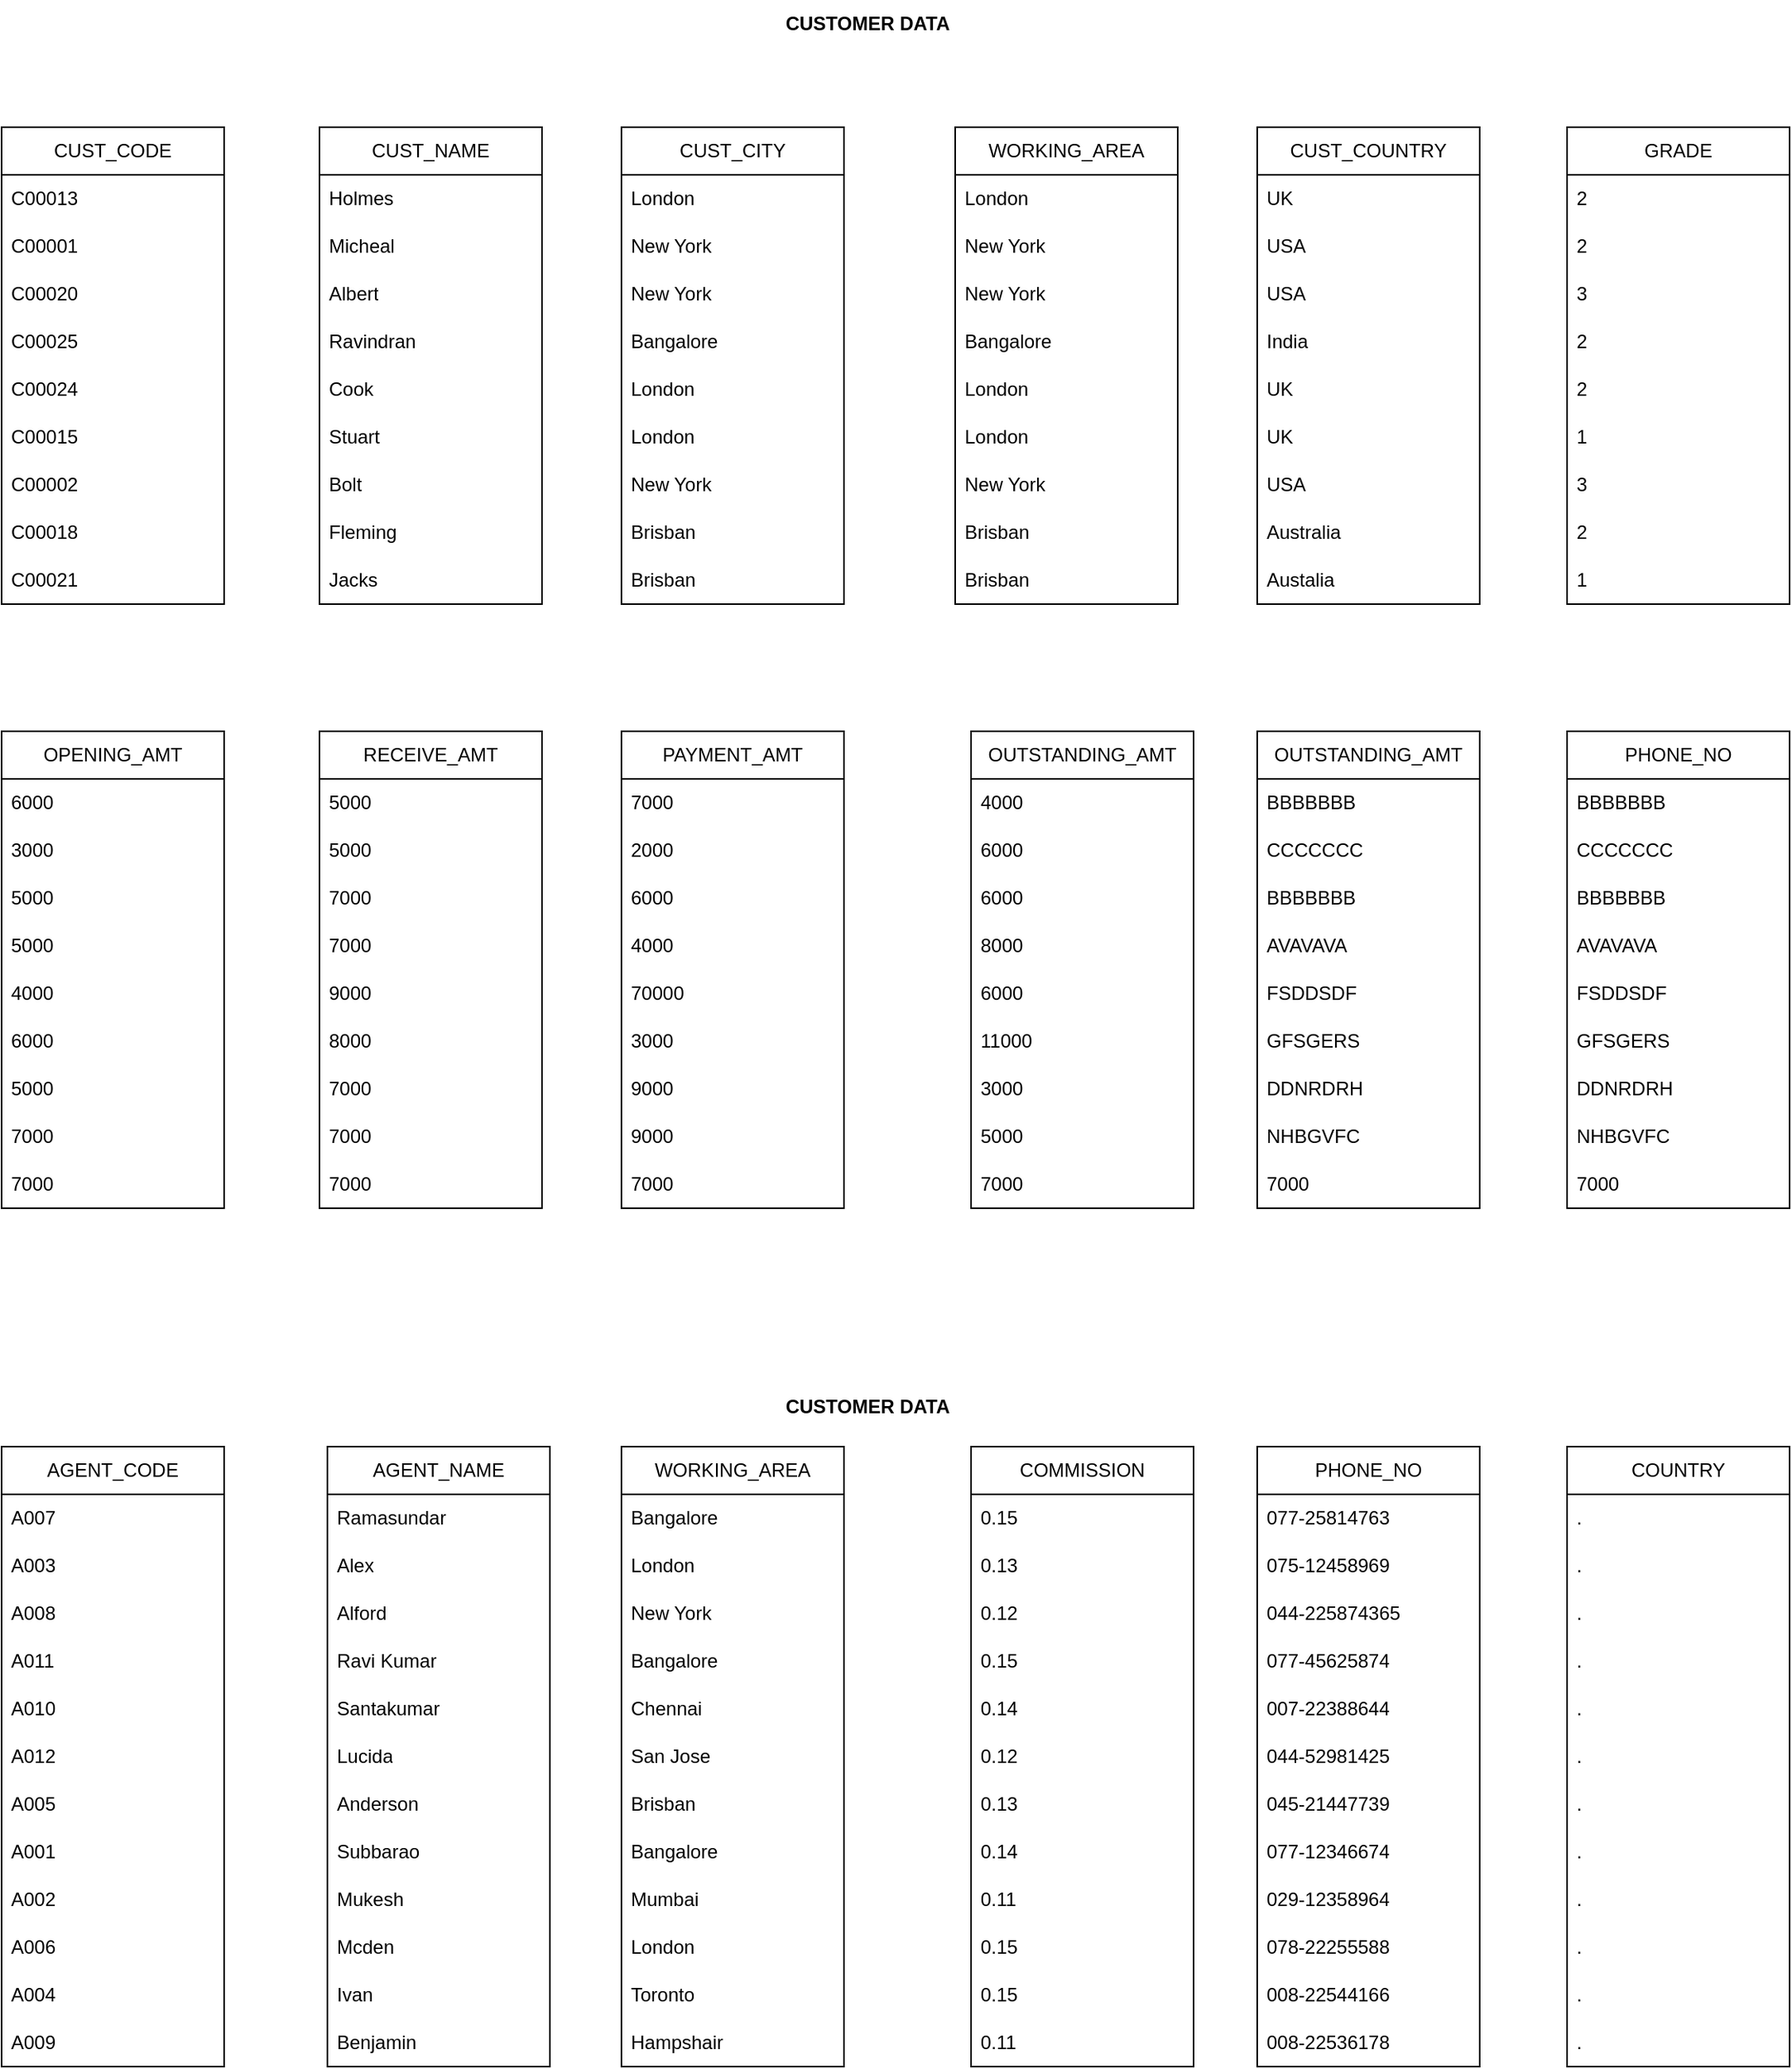 <mxfile version="21.0.6" type="google"><diagram name="Page-1" id="l-nQhRMpL59SdFWh-Pye"><mxGraphModel grid="1" page="1" gridSize="10" guides="1" tooltips="1" connect="1" arrows="1" fold="1" pageScale="1" pageWidth="850" pageHeight="1100" math="0" shadow="0"><root><mxCell id="0"/><mxCell id="1" parent="0"/><mxCell id="WUEjOHS0igTs9r4oBswR-1" value="CUST_CODE" style="swimlane;fontStyle=0;childLayout=stackLayout;horizontal=1;startSize=30;horizontalStack=0;resizeParent=1;resizeParentMax=0;resizeLast=0;collapsible=1;marginBottom=0;whiteSpace=wrap;html=1;" vertex="1" parent="1"><mxGeometry x="150" y="170" width="140" height="300" as="geometry"/></mxCell><mxCell id="WUEjOHS0igTs9r4oBswR-2" value="C00013" style="text;strokeColor=none;fillColor=none;align=left;verticalAlign=middle;spacingLeft=4;spacingRight=4;overflow=hidden;points=[[0,0.5],[1,0.5]];portConstraint=eastwest;rotatable=0;whiteSpace=wrap;html=1;" vertex="1" parent="WUEjOHS0igTs9r4oBswR-1"><mxGeometry y="30" width="140" height="30" as="geometry"/></mxCell><mxCell id="WUEjOHS0igTs9r4oBswR-3" value="C00001&lt;br&gt;" style="text;strokeColor=none;fillColor=none;align=left;verticalAlign=middle;spacingLeft=4;spacingRight=4;overflow=hidden;points=[[0,0.5],[1,0.5]];portConstraint=eastwest;rotatable=0;whiteSpace=wrap;html=1;" vertex="1" parent="WUEjOHS0igTs9r4oBswR-1"><mxGeometry y="60" width="140" height="30" as="geometry"/></mxCell><mxCell id="WUEjOHS0igTs9r4oBswR-4" value="C00020&lt;br&gt;" style="text;strokeColor=none;fillColor=none;align=left;verticalAlign=middle;spacingLeft=4;spacingRight=4;overflow=hidden;points=[[0,0.5],[1,0.5]];portConstraint=eastwest;rotatable=0;whiteSpace=wrap;html=1;" vertex="1" parent="WUEjOHS0igTs9r4oBswR-1"><mxGeometry y="90" width="140" height="30" as="geometry"/></mxCell><mxCell id="WUEjOHS0igTs9r4oBswR-8" value="C00025&lt;br&gt;" style="text;strokeColor=none;fillColor=none;align=left;verticalAlign=middle;spacingLeft=4;spacingRight=4;overflow=hidden;points=[[0,0.5],[1,0.5]];portConstraint=eastwest;rotatable=0;whiteSpace=wrap;html=1;" vertex="1" parent="WUEjOHS0igTs9r4oBswR-1"><mxGeometry y="120" width="140" height="30" as="geometry"/></mxCell><mxCell id="WUEjOHS0igTs9r4oBswR-7" value="C00024&lt;br&gt;" style="text;strokeColor=none;fillColor=none;align=left;verticalAlign=middle;spacingLeft=4;spacingRight=4;overflow=hidden;points=[[0,0.5],[1,0.5]];portConstraint=eastwest;rotatable=0;whiteSpace=wrap;html=1;" vertex="1" parent="WUEjOHS0igTs9r4oBswR-1"><mxGeometry y="150" width="140" height="30" as="geometry"/></mxCell><mxCell id="WUEjOHS0igTs9r4oBswR-6" value="C00015" style="text;strokeColor=none;fillColor=none;align=left;verticalAlign=middle;spacingLeft=4;spacingRight=4;overflow=hidden;points=[[0,0.5],[1,0.5]];portConstraint=eastwest;rotatable=0;whiteSpace=wrap;html=1;" vertex="1" parent="WUEjOHS0igTs9r4oBswR-1"><mxGeometry y="180" width="140" height="30" as="geometry"/></mxCell><mxCell id="WUEjOHS0igTs9r4oBswR-5" value="C00002" style="text;strokeColor=none;fillColor=none;align=left;verticalAlign=middle;spacingLeft=4;spacingRight=4;overflow=hidden;points=[[0,0.5],[1,0.5]];portConstraint=eastwest;rotatable=0;whiteSpace=wrap;html=1;" vertex="1" parent="WUEjOHS0igTs9r4oBswR-1"><mxGeometry y="210" width="140" height="30" as="geometry"/></mxCell><mxCell id="WUEjOHS0igTs9r4oBswR-11" value="C00018" style="text;strokeColor=none;fillColor=none;align=left;verticalAlign=middle;spacingLeft=4;spacingRight=4;overflow=hidden;points=[[0,0.5],[1,0.5]];portConstraint=eastwest;rotatable=0;whiteSpace=wrap;html=1;" vertex="1" parent="WUEjOHS0igTs9r4oBswR-1"><mxGeometry y="240" width="140" height="30" as="geometry"/></mxCell><mxCell id="WUEjOHS0igTs9r4oBswR-10" value="C00021&lt;br&gt;" style="text;strokeColor=none;fillColor=none;align=left;verticalAlign=middle;spacingLeft=4;spacingRight=4;overflow=hidden;points=[[0,0.5],[1,0.5]];portConstraint=eastwest;rotatable=0;whiteSpace=wrap;html=1;" vertex="1" parent="WUEjOHS0igTs9r4oBswR-1"><mxGeometry y="270" width="140" height="30" as="geometry"/></mxCell><mxCell id="WUEjOHS0igTs9r4oBswR-12" value="CUST_NAME" style="swimlane;fontStyle=0;childLayout=stackLayout;horizontal=1;startSize=30;horizontalStack=0;resizeParent=1;resizeParentMax=0;resizeLast=0;collapsible=1;marginBottom=0;whiteSpace=wrap;html=1;" vertex="1" parent="1"><mxGeometry x="350" y="170" width="140" height="300" as="geometry"/></mxCell><mxCell id="WUEjOHS0igTs9r4oBswR-13" value="Holmes" style="text;strokeColor=none;fillColor=none;align=left;verticalAlign=middle;spacingLeft=4;spacingRight=4;overflow=hidden;points=[[0,0.5],[1,0.5]];portConstraint=eastwest;rotatable=0;whiteSpace=wrap;html=1;" vertex="1" parent="WUEjOHS0igTs9r4oBswR-12"><mxGeometry y="30" width="140" height="30" as="geometry"/></mxCell><mxCell id="WUEjOHS0igTs9r4oBswR-14" value="Micheal&lt;br&gt;" style="text;strokeColor=none;fillColor=none;align=left;verticalAlign=middle;spacingLeft=4;spacingRight=4;overflow=hidden;points=[[0,0.5],[1,0.5]];portConstraint=eastwest;rotatable=0;whiteSpace=wrap;html=1;" vertex="1" parent="WUEjOHS0igTs9r4oBswR-12"><mxGeometry y="60" width="140" height="30" as="geometry"/></mxCell><mxCell id="WUEjOHS0igTs9r4oBswR-15" value="Albert" style="text;strokeColor=none;fillColor=none;align=left;verticalAlign=middle;spacingLeft=4;spacingRight=4;overflow=hidden;points=[[0,0.5],[1,0.5]];portConstraint=eastwest;rotatable=0;whiteSpace=wrap;html=1;" vertex="1" parent="WUEjOHS0igTs9r4oBswR-12"><mxGeometry y="90" width="140" height="30" as="geometry"/></mxCell><mxCell id="WUEjOHS0igTs9r4oBswR-16" value="Ravindran" style="text;strokeColor=none;fillColor=none;align=left;verticalAlign=middle;spacingLeft=4;spacingRight=4;overflow=hidden;points=[[0,0.5],[1,0.5]];portConstraint=eastwest;rotatable=0;whiteSpace=wrap;html=1;" vertex="1" parent="WUEjOHS0igTs9r4oBswR-12"><mxGeometry y="120" width="140" height="30" as="geometry"/></mxCell><mxCell id="WUEjOHS0igTs9r4oBswR-17" value="Cook" style="text;strokeColor=none;fillColor=none;align=left;verticalAlign=middle;spacingLeft=4;spacingRight=4;overflow=hidden;points=[[0,0.5],[1,0.5]];portConstraint=eastwest;rotatable=0;whiteSpace=wrap;html=1;" vertex="1" parent="WUEjOHS0igTs9r4oBswR-12"><mxGeometry y="150" width="140" height="30" as="geometry"/></mxCell><mxCell id="WUEjOHS0igTs9r4oBswR-18" value="Stuart" style="text;strokeColor=none;fillColor=none;align=left;verticalAlign=middle;spacingLeft=4;spacingRight=4;overflow=hidden;points=[[0,0.5],[1,0.5]];portConstraint=eastwest;rotatable=0;whiteSpace=wrap;html=1;" vertex="1" parent="WUEjOHS0igTs9r4oBswR-12"><mxGeometry y="180" width="140" height="30" as="geometry"/></mxCell><mxCell id="WUEjOHS0igTs9r4oBswR-19" value="Bolt" style="text;strokeColor=none;fillColor=none;align=left;verticalAlign=middle;spacingLeft=4;spacingRight=4;overflow=hidden;points=[[0,0.5],[1,0.5]];portConstraint=eastwest;rotatable=0;whiteSpace=wrap;html=1;" vertex="1" parent="WUEjOHS0igTs9r4oBswR-12"><mxGeometry y="210" width="140" height="30" as="geometry"/></mxCell><mxCell id="WUEjOHS0igTs9r4oBswR-20" value="Fleming" style="text;strokeColor=none;fillColor=none;align=left;verticalAlign=middle;spacingLeft=4;spacingRight=4;overflow=hidden;points=[[0,0.5],[1,0.5]];portConstraint=eastwest;rotatable=0;whiteSpace=wrap;html=1;" vertex="1" parent="WUEjOHS0igTs9r4oBswR-12"><mxGeometry y="240" width="140" height="30" as="geometry"/></mxCell><mxCell id="WUEjOHS0igTs9r4oBswR-21" value="Jacks" style="text;strokeColor=none;fillColor=none;align=left;verticalAlign=middle;spacingLeft=4;spacingRight=4;overflow=hidden;points=[[0,0.5],[1,0.5]];portConstraint=eastwest;rotatable=0;whiteSpace=wrap;html=1;" vertex="1" parent="WUEjOHS0igTs9r4oBswR-12"><mxGeometry y="270" width="140" height="30" as="geometry"/></mxCell><mxCell id="WUEjOHS0igTs9r4oBswR-22" value="CUST_CITY&lt;br&gt;" style="swimlane;fontStyle=0;childLayout=stackLayout;horizontal=1;startSize=30;horizontalStack=0;resizeParent=1;resizeParentMax=0;resizeLast=0;collapsible=1;marginBottom=0;whiteSpace=wrap;html=1;" vertex="1" parent="1"><mxGeometry x="540" y="170" width="140" height="300" as="geometry"/></mxCell><mxCell id="WUEjOHS0igTs9r4oBswR-23" value="London&lt;br&gt;" style="text;strokeColor=none;fillColor=none;align=left;verticalAlign=middle;spacingLeft=4;spacingRight=4;overflow=hidden;points=[[0,0.5],[1,0.5]];portConstraint=eastwest;rotatable=0;whiteSpace=wrap;html=1;" vertex="1" parent="WUEjOHS0igTs9r4oBswR-22"><mxGeometry y="30" width="140" height="30" as="geometry"/></mxCell><mxCell id="WUEjOHS0igTs9r4oBswR-24" value="New York" style="text;strokeColor=none;fillColor=none;align=left;verticalAlign=middle;spacingLeft=4;spacingRight=4;overflow=hidden;points=[[0,0.5],[1,0.5]];portConstraint=eastwest;rotatable=0;whiteSpace=wrap;html=1;" vertex="1" parent="WUEjOHS0igTs9r4oBswR-22"><mxGeometry y="60" width="140" height="30" as="geometry"/></mxCell><mxCell id="WUEjOHS0igTs9r4oBswR-25" value="New York" style="text;strokeColor=none;fillColor=none;align=left;verticalAlign=middle;spacingLeft=4;spacingRight=4;overflow=hidden;points=[[0,0.5],[1,0.5]];portConstraint=eastwest;rotatable=0;whiteSpace=wrap;html=1;" vertex="1" parent="WUEjOHS0igTs9r4oBswR-22"><mxGeometry y="90" width="140" height="30" as="geometry"/></mxCell><mxCell id="WUEjOHS0igTs9r4oBswR-26" value="Bangalore" style="text;strokeColor=none;fillColor=none;align=left;verticalAlign=middle;spacingLeft=4;spacingRight=4;overflow=hidden;points=[[0,0.5],[1,0.5]];portConstraint=eastwest;rotatable=0;whiteSpace=wrap;html=1;" vertex="1" parent="WUEjOHS0igTs9r4oBswR-22"><mxGeometry y="120" width="140" height="30" as="geometry"/></mxCell><mxCell id="WUEjOHS0igTs9r4oBswR-27" value="London" style="text;strokeColor=none;fillColor=none;align=left;verticalAlign=middle;spacingLeft=4;spacingRight=4;overflow=hidden;points=[[0,0.5],[1,0.5]];portConstraint=eastwest;rotatable=0;whiteSpace=wrap;html=1;" vertex="1" parent="WUEjOHS0igTs9r4oBswR-22"><mxGeometry y="150" width="140" height="30" as="geometry"/></mxCell><mxCell id="WUEjOHS0igTs9r4oBswR-28" value="London&lt;br&gt;" style="text;strokeColor=none;fillColor=none;align=left;verticalAlign=middle;spacingLeft=4;spacingRight=4;overflow=hidden;points=[[0,0.5],[1,0.5]];portConstraint=eastwest;rotatable=0;whiteSpace=wrap;html=1;" vertex="1" parent="WUEjOHS0igTs9r4oBswR-22"><mxGeometry y="180" width="140" height="30" as="geometry"/></mxCell><mxCell id="WUEjOHS0igTs9r4oBswR-30" value="New York" style="text;strokeColor=none;fillColor=none;align=left;verticalAlign=middle;spacingLeft=4;spacingRight=4;overflow=hidden;points=[[0,0.5],[1,0.5]];portConstraint=eastwest;rotatable=0;whiteSpace=wrap;html=1;" vertex="1" parent="WUEjOHS0igTs9r4oBswR-22"><mxGeometry y="210" width="140" height="30" as="geometry"/></mxCell><mxCell id="WUEjOHS0igTs9r4oBswR-29" value="Brisban&lt;br&gt;" style="text;strokeColor=none;fillColor=none;align=left;verticalAlign=middle;spacingLeft=4;spacingRight=4;overflow=hidden;points=[[0,0.5],[1,0.5]];portConstraint=eastwest;rotatable=0;whiteSpace=wrap;html=1;" vertex="1" parent="WUEjOHS0igTs9r4oBswR-22"><mxGeometry y="240" width="140" height="30" as="geometry"/></mxCell><mxCell id="WUEjOHS0igTs9r4oBswR-31" value="Brisban&lt;br&gt;" style="text;strokeColor=none;fillColor=none;align=left;verticalAlign=middle;spacingLeft=4;spacingRight=4;overflow=hidden;points=[[0,0.5],[1,0.5]];portConstraint=eastwest;rotatable=0;whiteSpace=wrap;html=1;" vertex="1" parent="WUEjOHS0igTs9r4oBswR-22"><mxGeometry y="270" width="140" height="30" as="geometry"/></mxCell><mxCell id="WUEjOHS0igTs9r4oBswR-32" value="WORKING_AREA" style="swimlane;fontStyle=0;childLayout=stackLayout;horizontal=1;startSize=30;horizontalStack=0;resizeParent=1;resizeParentMax=0;resizeLast=0;collapsible=1;marginBottom=0;whiteSpace=wrap;html=1;" vertex="1" parent="1"><mxGeometry x="750" y="170" width="140" height="300" as="geometry"/></mxCell><mxCell id="WUEjOHS0igTs9r4oBswR-33" value="London&lt;br&gt;" style="text;strokeColor=none;fillColor=none;align=left;verticalAlign=middle;spacingLeft=4;spacingRight=4;overflow=hidden;points=[[0,0.5],[1,0.5]];portConstraint=eastwest;rotatable=0;whiteSpace=wrap;html=1;" vertex="1" parent="WUEjOHS0igTs9r4oBswR-32"><mxGeometry y="30" width="140" height="30" as="geometry"/></mxCell><mxCell id="WUEjOHS0igTs9r4oBswR-34" value="New York" style="text;strokeColor=none;fillColor=none;align=left;verticalAlign=middle;spacingLeft=4;spacingRight=4;overflow=hidden;points=[[0,0.5],[1,0.5]];portConstraint=eastwest;rotatable=0;whiteSpace=wrap;html=1;" vertex="1" parent="WUEjOHS0igTs9r4oBswR-32"><mxGeometry y="60" width="140" height="30" as="geometry"/></mxCell><mxCell id="WUEjOHS0igTs9r4oBswR-35" value="New York" style="text;strokeColor=none;fillColor=none;align=left;verticalAlign=middle;spacingLeft=4;spacingRight=4;overflow=hidden;points=[[0,0.5],[1,0.5]];portConstraint=eastwest;rotatable=0;whiteSpace=wrap;html=1;" vertex="1" parent="WUEjOHS0igTs9r4oBswR-32"><mxGeometry y="90" width="140" height="30" as="geometry"/></mxCell><mxCell id="WUEjOHS0igTs9r4oBswR-36" value="Bangalore" style="text;strokeColor=none;fillColor=none;align=left;verticalAlign=middle;spacingLeft=4;spacingRight=4;overflow=hidden;points=[[0,0.5],[1,0.5]];portConstraint=eastwest;rotatable=0;whiteSpace=wrap;html=1;" vertex="1" parent="WUEjOHS0igTs9r4oBswR-32"><mxGeometry y="120" width="140" height="30" as="geometry"/></mxCell><mxCell id="WUEjOHS0igTs9r4oBswR-37" value="London" style="text;strokeColor=none;fillColor=none;align=left;verticalAlign=middle;spacingLeft=4;spacingRight=4;overflow=hidden;points=[[0,0.5],[1,0.5]];portConstraint=eastwest;rotatable=0;whiteSpace=wrap;html=1;" vertex="1" parent="WUEjOHS0igTs9r4oBswR-32"><mxGeometry y="150" width="140" height="30" as="geometry"/></mxCell><mxCell id="WUEjOHS0igTs9r4oBswR-38" value="London&lt;br&gt;" style="text;strokeColor=none;fillColor=none;align=left;verticalAlign=middle;spacingLeft=4;spacingRight=4;overflow=hidden;points=[[0,0.5],[1,0.5]];portConstraint=eastwest;rotatable=0;whiteSpace=wrap;html=1;" vertex="1" parent="WUEjOHS0igTs9r4oBswR-32"><mxGeometry y="180" width="140" height="30" as="geometry"/></mxCell><mxCell id="WUEjOHS0igTs9r4oBswR-39" value="New York" style="text;strokeColor=none;fillColor=none;align=left;verticalAlign=middle;spacingLeft=4;spacingRight=4;overflow=hidden;points=[[0,0.5],[1,0.5]];portConstraint=eastwest;rotatable=0;whiteSpace=wrap;html=1;" vertex="1" parent="WUEjOHS0igTs9r4oBswR-32"><mxGeometry y="210" width="140" height="30" as="geometry"/></mxCell><mxCell id="WUEjOHS0igTs9r4oBswR-40" value="Brisban&lt;br&gt;" style="text;strokeColor=none;fillColor=none;align=left;verticalAlign=middle;spacingLeft=4;spacingRight=4;overflow=hidden;points=[[0,0.5],[1,0.5]];portConstraint=eastwest;rotatable=0;whiteSpace=wrap;html=1;" vertex="1" parent="WUEjOHS0igTs9r4oBswR-32"><mxGeometry y="240" width="140" height="30" as="geometry"/></mxCell><mxCell id="WUEjOHS0igTs9r4oBswR-41" value="Brisban&lt;br&gt;" style="text;strokeColor=none;fillColor=none;align=left;verticalAlign=middle;spacingLeft=4;spacingRight=4;overflow=hidden;points=[[0,0.5],[1,0.5]];portConstraint=eastwest;rotatable=0;whiteSpace=wrap;html=1;" vertex="1" parent="WUEjOHS0igTs9r4oBswR-32"><mxGeometry y="270" width="140" height="30" as="geometry"/></mxCell><mxCell id="WUEjOHS0igTs9r4oBswR-42" value="CUST_COUNTRY" style="swimlane;fontStyle=0;childLayout=stackLayout;horizontal=1;startSize=30;horizontalStack=0;resizeParent=1;resizeParentMax=0;resizeLast=0;collapsible=1;marginBottom=0;whiteSpace=wrap;html=1;" vertex="1" parent="1"><mxGeometry x="940" y="170" width="140" height="300" as="geometry"/></mxCell><mxCell id="WUEjOHS0igTs9r4oBswR-43" value="UK" style="text;strokeColor=none;fillColor=none;align=left;verticalAlign=middle;spacingLeft=4;spacingRight=4;overflow=hidden;points=[[0,0.5],[1,0.5]];portConstraint=eastwest;rotatable=0;whiteSpace=wrap;html=1;" vertex="1" parent="WUEjOHS0igTs9r4oBswR-42"><mxGeometry y="30" width="140" height="30" as="geometry"/></mxCell><mxCell id="WUEjOHS0igTs9r4oBswR-44" value="USA" style="text;strokeColor=none;fillColor=none;align=left;verticalAlign=middle;spacingLeft=4;spacingRight=4;overflow=hidden;points=[[0,0.5],[1,0.5]];portConstraint=eastwest;rotatable=0;whiteSpace=wrap;html=1;" vertex="1" parent="WUEjOHS0igTs9r4oBswR-42"><mxGeometry y="60" width="140" height="30" as="geometry"/></mxCell><mxCell id="WUEjOHS0igTs9r4oBswR-45" value="USA" style="text;strokeColor=none;fillColor=none;align=left;verticalAlign=middle;spacingLeft=4;spacingRight=4;overflow=hidden;points=[[0,0.5],[1,0.5]];portConstraint=eastwest;rotatable=0;whiteSpace=wrap;html=1;" vertex="1" parent="WUEjOHS0igTs9r4oBswR-42"><mxGeometry y="90" width="140" height="30" as="geometry"/></mxCell><mxCell id="WUEjOHS0igTs9r4oBswR-46" value="India" style="text;strokeColor=none;fillColor=none;align=left;verticalAlign=middle;spacingLeft=4;spacingRight=4;overflow=hidden;points=[[0,0.5],[1,0.5]];portConstraint=eastwest;rotatable=0;whiteSpace=wrap;html=1;" vertex="1" parent="WUEjOHS0igTs9r4oBswR-42"><mxGeometry y="120" width="140" height="30" as="geometry"/></mxCell><mxCell id="WUEjOHS0igTs9r4oBswR-47" value="UK" style="text;strokeColor=none;fillColor=none;align=left;verticalAlign=middle;spacingLeft=4;spacingRight=4;overflow=hidden;points=[[0,0.5],[1,0.5]];portConstraint=eastwest;rotatable=0;whiteSpace=wrap;html=1;" vertex="1" parent="WUEjOHS0igTs9r4oBswR-42"><mxGeometry y="150" width="140" height="30" as="geometry"/></mxCell><mxCell id="WUEjOHS0igTs9r4oBswR-48" value="UK" style="text;strokeColor=none;fillColor=none;align=left;verticalAlign=middle;spacingLeft=4;spacingRight=4;overflow=hidden;points=[[0,0.5],[1,0.5]];portConstraint=eastwest;rotatable=0;whiteSpace=wrap;html=1;" vertex="1" parent="WUEjOHS0igTs9r4oBswR-42"><mxGeometry y="180" width="140" height="30" as="geometry"/></mxCell><mxCell id="WUEjOHS0igTs9r4oBswR-49" value="USA" style="text;strokeColor=none;fillColor=none;align=left;verticalAlign=middle;spacingLeft=4;spacingRight=4;overflow=hidden;points=[[0,0.5],[1,0.5]];portConstraint=eastwest;rotatable=0;whiteSpace=wrap;html=1;" vertex="1" parent="WUEjOHS0igTs9r4oBswR-42"><mxGeometry y="210" width="140" height="30" as="geometry"/></mxCell><mxCell id="WUEjOHS0igTs9r4oBswR-50" value="Australia" style="text;strokeColor=none;fillColor=none;align=left;verticalAlign=middle;spacingLeft=4;spacingRight=4;overflow=hidden;points=[[0,0.5],[1,0.5]];portConstraint=eastwest;rotatable=0;whiteSpace=wrap;html=1;" vertex="1" parent="WUEjOHS0igTs9r4oBswR-42"><mxGeometry y="240" width="140" height="30" as="geometry"/></mxCell><mxCell id="WUEjOHS0igTs9r4oBswR-51" value="Austalia" style="text;strokeColor=none;fillColor=none;align=left;verticalAlign=middle;spacingLeft=4;spacingRight=4;overflow=hidden;points=[[0,0.5],[1,0.5]];portConstraint=eastwest;rotatable=0;whiteSpace=wrap;html=1;" vertex="1" parent="WUEjOHS0igTs9r4oBswR-42"><mxGeometry y="270" width="140" height="30" as="geometry"/></mxCell><mxCell id="WUEjOHS0igTs9r4oBswR-52" value="GRADE" style="swimlane;fontStyle=0;childLayout=stackLayout;horizontal=1;startSize=30;horizontalStack=0;resizeParent=1;resizeParentMax=0;resizeLast=0;collapsible=1;marginBottom=0;whiteSpace=wrap;html=1;" vertex="1" parent="1"><mxGeometry x="1135" y="170" width="140" height="300" as="geometry"/></mxCell><mxCell id="WUEjOHS0igTs9r4oBswR-53" value="2" style="text;strokeColor=none;fillColor=none;align=left;verticalAlign=middle;spacingLeft=4;spacingRight=4;overflow=hidden;points=[[0,0.5],[1,0.5]];portConstraint=eastwest;rotatable=0;whiteSpace=wrap;html=1;" vertex="1" parent="WUEjOHS0igTs9r4oBswR-52"><mxGeometry y="30" width="140" height="30" as="geometry"/></mxCell><mxCell id="WUEjOHS0igTs9r4oBswR-54" value="2" style="text;strokeColor=none;fillColor=none;align=left;verticalAlign=middle;spacingLeft=4;spacingRight=4;overflow=hidden;points=[[0,0.5],[1,0.5]];portConstraint=eastwest;rotatable=0;whiteSpace=wrap;html=1;" vertex="1" parent="WUEjOHS0igTs9r4oBswR-52"><mxGeometry y="60" width="140" height="30" as="geometry"/></mxCell><mxCell id="WUEjOHS0igTs9r4oBswR-55" value="3" style="text;strokeColor=none;fillColor=none;align=left;verticalAlign=middle;spacingLeft=4;spacingRight=4;overflow=hidden;points=[[0,0.5],[1,0.5]];portConstraint=eastwest;rotatable=0;whiteSpace=wrap;html=1;" vertex="1" parent="WUEjOHS0igTs9r4oBswR-52"><mxGeometry y="90" width="140" height="30" as="geometry"/></mxCell><mxCell id="WUEjOHS0igTs9r4oBswR-56" value="2" style="text;strokeColor=none;fillColor=none;align=left;verticalAlign=middle;spacingLeft=4;spacingRight=4;overflow=hidden;points=[[0,0.5],[1,0.5]];portConstraint=eastwest;rotatable=0;whiteSpace=wrap;html=1;" vertex="1" parent="WUEjOHS0igTs9r4oBswR-52"><mxGeometry y="120" width="140" height="30" as="geometry"/></mxCell><mxCell id="WUEjOHS0igTs9r4oBswR-57" value="2" style="text;strokeColor=none;fillColor=none;align=left;verticalAlign=middle;spacingLeft=4;spacingRight=4;overflow=hidden;points=[[0,0.5],[1,0.5]];portConstraint=eastwest;rotatable=0;whiteSpace=wrap;html=1;" vertex="1" parent="WUEjOHS0igTs9r4oBswR-52"><mxGeometry y="150" width="140" height="30" as="geometry"/></mxCell><mxCell id="WUEjOHS0igTs9r4oBswR-58" value="1" style="text;strokeColor=none;fillColor=none;align=left;verticalAlign=middle;spacingLeft=4;spacingRight=4;overflow=hidden;points=[[0,0.5],[1,0.5]];portConstraint=eastwest;rotatable=0;whiteSpace=wrap;html=1;" vertex="1" parent="WUEjOHS0igTs9r4oBswR-52"><mxGeometry y="180" width="140" height="30" as="geometry"/></mxCell><mxCell id="WUEjOHS0igTs9r4oBswR-59" value="3" style="text;strokeColor=none;fillColor=none;align=left;verticalAlign=middle;spacingLeft=4;spacingRight=4;overflow=hidden;points=[[0,0.5],[1,0.5]];portConstraint=eastwest;rotatable=0;whiteSpace=wrap;html=1;" vertex="1" parent="WUEjOHS0igTs9r4oBswR-52"><mxGeometry y="210" width="140" height="30" as="geometry"/></mxCell><mxCell id="WUEjOHS0igTs9r4oBswR-60" value="2" style="text;strokeColor=none;fillColor=none;align=left;verticalAlign=middle;spacingLeft=4;spacingRight=4;overflow=hidden;points=[[0,0.5],[1,0.5]];portConstraint=eastwest;rotatable=0;whiteSpace=wrap;html=1;" vertex="1" parent="WUEjOHS0igTs9r4oBswR-52"><mxGeometry y="240" width="140" height="30" as="geometry"/></mxCell><mxCell id="WUEjOHS0igTs9r4oBswR-61" value="1" style="text;strokeColor=none;fillColor=none;align=left;verticalAlign=middle;spacingLeft=4;spacingRight=4;overflow=hidden;points=[[0,0.5],[1,0.5]];portConstraint=eastwest;rotatable=0;whiteSpace=wrap;html=1;" vertex="1" parent="WUEjOHS0igTs9r4oBswR-52"><mxGeometry y="270" width="140" height="30" as="geometry"/></mxCell><mxCell id="WUEjOHS0igTs9r4oBswR-62" value="OPENING_AMT" style="swimlane;fontStyle=0;childLayout=stackLayout;horizontal=1;startSize=30;horizontalStack=0;resizeParent=1;resizeParentMax=0;resizeLast=0;collapsible=1;marginBottom=0;whiteSpace=wrap;html=1;" vertex="1" parent="1"><mxGeometry x="150" y="550" width="140" height="300" as="geometry"/></mxCell><mxCell id="WUEjOHS0igTs9r4oBswR-63" value="6000" style="text;strokeColor=none;fillColor=none;align=left;verticalAlign=middle;spacingLeft=4;spacingRight=4;overflow=hidden;points=[[0,0.5],[1,0.5]];portConstraint=eastwest;rotatable=0;whiteSpace=wrap;html=1;" vertex="1" parent="WUEjOHS0igTs9r4oBswR-62"><mxGeometry y="30" width="140" height="30" as="geometry"/></mxCell><mxCell id="WUEjOHS0igTs9r4oBswR-64" value="3000" style="text;strokeColor=none;fillColor=none;align=left;verticalAlign=middle;spacingLeft=4;spacingRight=4;overflow=hidden;points=[[0,0.5],[1,0.5]];portConstraint=eastwest;rotatable=0;whiteSpace=wrap;html=1;" vertex="1" parent="WUEjOHS0igTs9r4oBswR-62"><mxGeometry y="60" width="140" height="30" as="geometry"/></mxCell><mxCell id="WUEjOHS0igTs9r4oBswR-65" value="5000" style="text;strokeColor=none;fillColor=none;align=left;verticalAlign=middle;spacingLeft=4;spacingRight=4;overflow=hidden;points=[[0,0.5],[1,0.5]];portConstraint=eastwest;rotatable=0;whiteSpace=wrap;html=1;" vertex="1" parent="WUEjOHS0igTs9r4oBswR-62"><mxGeometry y="90" width="140" height="30" as="geometry"/></mxCell><mxCell id="WUEjOHS0igTs9r4oBswR-66" value="5000" style="text;strokeColor=none;fillColor=none;align=left;verticalAlign=middle;spacingLeft=4;spacingRight=4;overflow=hidden;points=[[0,0.5],[1,0.5]];portConstraint=eastwest;rotatable=0;whiteSpace=wrap;html=1;" vertex="1" parent="WUEjOHS0igTs9r4oBswR-62"><mxGeometry y="120" width="140" height="30" as="geometry"/></mxCell><mxCell id="WUEjOHS0igTs9r4oBswR-67" value="4000" style="text;strokeColor=none;fillColor=none;align=left;verticalAlign=middle;spacingLeft=4;spacingRight=4;overflow=hidden;points=[[0,0.5],[1,0.5]];portConstraint=eastwest;rotatable=0;whiteSpace=wrap;html=1;" vertex="1" parent="WUEjOHS0igTs9r4oBswR-62"><mxGeometry y="150" width="140" height="30" as="geometry"/></mxCell><mxCell id="WUEjOHS0igTs9r4oBswR-68" value="6000" style="text;strokeColor=none;fillColor=none;align=left;verticalAlign=middle;spacingLeft=4;spacingRight=4;overflow=hidden;points=[[0,0.5],[1,0.5]];portConstraint=eastwest;rotatable=0;whiteSpace=wrap;html=1;" vertex="1" parent="WUEjOHS0igTs9r4oBswR-62"><mxGeometry y="180" width="140" height="30" as="geometry"/></mxCell><mxCell id="WUEjOHS0igTs9r4oBswR-69" value="5000" style="text;strokeColor=none;fillColor=none;align=left;verticalAlign=middle;spacingLeft=4;spacingRight=4;overflow=hidden;points=[[0,0.5],[1,0.5]];portConstraint=eastwest;rotatable=0;whiteSpace=wrap;html=1;" vertex="1" parent="WUEjOHS0igTs9r4oBswR-62"><mxGeometry y="210" width="140" height="30" as="geometry"/></mxCell><mxCell id="WUEjOHS0igTs9r4oBswR-70" value="7000" style="text;strokeColor=none;fillColor=none;align=left;verticalAlign=middle;spacingLeft=4;spacingRight=4;overflow=hidden;points=[[0,0.5],[1,0.5]];portConstraint=eastwest;rotatable=0;whiteSpace=wrap;html=1;" vertex="1" parent="WUEjOHS0igTs9r4oBswR-62"><mxGeometry y="240" width="140" height="30" as="geometry"/></mxCell><mxCell id="WUEjOHS0igTs9r4oBswR-71" value="7000" style="text;strokeColor=none;fillColor=none;align=left;verticalAlign=middle;spacingLeft=4;spacingRight=4;overflow=hidden;points=[[0,0.5],[1,0.5]];portConstraint=eastwest;rotatable=0;whiteSpace=wrap;html=1;" vertex="1" parent="WUEjOHS0igTs9r4oBswR-62"><mxGeometry y="270" width="140" height="30" as="geometry"/></mxCell><mxCell id="WUEjOHS0igTs9r4oBswR-72" value="RECEIVE_AMT" style="swimlane;fontStyle=0;childLayout=stackLayout;horizontal=1;startSize=30;horizontalStack=0;resizeParent=1;resizeParentMax=0;resizeLast=0;collapsible=1;marginBottom=0;whiteSpace=wrap;html=1;" vertex="1" parent="1"><mxGeometry x="350" y="550" width="140" height="300" as="geometry"/></mxCell><mxCell id="WUEjOHS0igTs9r4oBswR-73" value="5000" style="text;strokeColor=none;fillColor=none;align=left;verticalAlign=middle;spacingLeft=4;spacingRight=4;overflow=hidden;points=[[0,0.5],[1,0.5]];portConstraint=eastwest;rotatable=0;whiteSpace=wrap;html=1;" vertex="1" parent="WUEjOHS0igTs9r4oBswR-72"><mxGeometry y="30" width="140" height="30" as="geometry"/></mxCell><mxCell id="WUEjOHS0igTs9r4oBswR-74" value="5000" style="text;strokeColor=none;fillColor=none;align=left;verticalAlign=middle;spacingLeft=4;spacingRight=4;overflow=hidden;points=[[0,0.5],[1,0.5]];portConstraint=eastwest;rotatable=0;whiteSpace=wrap;html=1;" vertex="1" parent="WUEjOHS0igTs9r4oBswR-72"><mxGeometry y="60" width="140" height="30" as="geometry"/></mxCell><mxCell id="WUEjOHS0igTs9r4oBswR-75" value="7000" style="text;strokeColor=none;fillColor=none;align=left;verticalAlign=middle;spacingLeft=4;spacingRight=4;overflow=hidden;points=[[0,0.5],[1,0.5]];portConstraint=eastwest;rotatable=0;whiteSpace=wrap;html=1;" vertex="1" parent="WUEjOHS0igTs9r4oBswR-72"><mxGeometry y="90" width="140" height="30" as="geometry"/></mxCell><mxCell id="WUEjOHS0igTs9r4oBswR-76" value="7000" style="text;strokeColor=none;fillColor=none;align=left;verticalAlign=middle;spacingLeft=4;spacingRight=4;overflow=hidden;points=[[0,0.5],[1,0.5]];portConstraint=eastwest;rotatable=0;whiteSpace=wrap;html=1;" vertex="1" parent="WUEjOHS0igTs9r4oBswR-72"><mxGeometry y="120" width="140" height="30" as="geometry"/></mxCell><mxCell id="WUEjOHS0igTs9r4oBswR-77" value="9000" style="text;strokeColor=none;fillColor=none;align=left;verticalAlign=middle;spacingLeft=4;spacingRight=4;overflow=hidden;points=[[0,0.5],[1,0.5]];portConstraint=eastwest;rotatable=0;whiteSpace=wrap;html=1;" vertex="1" parent="WUEjOHS0igTs9r4oBswR-72"><mxGeometry y="150" width="140" height="30" as="geometry"/></mxCell><mxCell id="WUEjOHS0igTs9r4oBswR-78" value="8000" style="text;strokeColor=none;fillColor=none;align=left;verticalAlign=middle;spacingLeft=4;spacingRight=4;overflow=hidden;points=[[0,0.5],[1,0.5]];portConstraint=eastwest;rotatable=0;whiteSpace=wrap;html=1;" vertex="1" parent="WUEjOHS0igTs9r4oBswR-72"><mxGeometry y="180" width="140" height="30" as="geometry"/></mxCell><mxCell id="WUEjOHS0igTs9r4oBswR-79" value="7000" style="text;strokeColor=none;fillColor=none;align=left;verticalAlign=middle;spacingLeft=4;spacingRight=4;overflow=hidden;points=[[0,0.5],[1,0.5]];portConstraint=eastwest;rotatable=0;whiteSpace=wrap;html=1;" vertex="1" parent="WUEjOHS0igTs9r4oBswR-72"><mxGeometry y="210" width="140" height="30" as="geometry"/></mxCell><mxCell id="WUEjOHS0igTs9r4oBswR-80" value="7000" style="text;strokeColor=none;fillColor=none;align=left;verticalAlign=middle;spacingLeft=4;spacingRight=4;overflow=hidden;points=[[0,0.5],[1,0.5]];portConstraint=eastwest;rotatable=0;whiteSpace=wrap;html=1;" vertex="1" parent="WUEjOHS0igTs9r4oBswR-72"><mxGeometry y="240" width="140" height="30" as="geometry"/></mxCell><mxCell id="WUEjOHS0igTs9r4oBswR-81" value="7000" style="text;strokeColor=none;fillColor=none;align=left;verticalAlign=middle;spacingLeft=4;spacingRight=4;overflow=hidden;points=[[0,0.5],[1,0.5]];portConstraint=eastwest;rotatable=0;whiteSpace=wrap;html=1;" vertex="1" parent="WUEjOHS0igTs9r4oBswR-72"><mxGeometry y="270" width="140" height="30" as="geometry"/></mxCell><mxCell id="WUEjOHS0igTs9r4oBswR-82" value="PAYMENT_AMT" style="swimlane;fontStyle=0;childLayout=stackLayout;horizontal=1;startSize=30;horizontalStack=0;resizeParent=1;resizeParentMax=0;resizeLast=0;collapsible=1;marginBottom=0;whiteSpace=wrap;html=1;" vertex="1" parent="1"><mxGeometry x="540" y="550" width="140" height="300" as="geometry"/></mxCell><mxCell id="WUEjOHS0igTs9r4oBswR-83" value="7000" style="text;strokeColor=none;fillColor=none;align=left;verticalAlign=middle;spacingLeft=4;spacingRight=4;overflow=hidden;points=[[0,0.5],[1,0.5]];portConstraint=eastwest;rotatable=0;whiteSpace=wrap;html=1;" vertex="1" parent="WUEjOHS0igTs9r4oBswR-82"><mxGeometry y="30" width="140" height="30" as="geometry"/></mxCell><mxCell id="WUEjOHS0igTs9r4oBswR-84" value="2000" style="text;strokeColor=none;fillColor=none;align=left;verticalAlign=middle;spacingLeft=4;spacingRight=4;overflow=hidden;points=[[0,0.5],[1,0.5]];portConstraint=eastwest;rotatable=0;whiteSpace=wrap;html=1;" vertex="1" parent="WUEjOHS0igTs9r4oBswR-82"><mxGeometry y="60" width="140" height="30" as="geometry"/></mxCell><mxCell id="WUEjOHS0igTs9r4oBswR-85" value="6000" style="text;strokeColor=none;fillColor=none;align=left;verticalAlign=middle;spacingLeft=4;spacingRight=4;overflow=hidden;points=[[0,0.5],[1,0.5]];portConstraint=eastwest;rotatable=0;whiteSpace=wrap;html=1;" vertex="1" parent="WUEjOHS0igTs9r4oBswR-82"><mxGeometry y="90" width="140" height="30" as="geometry"/></mxCell><mxCell id="WUEjOHS0igTs9r4oBswR-86" value="4000" style="text;strokeColor=none;fillColor=none;align=left;verticalAlign=middle;spacingLeft=4;spacingRight=4;overflow=hidden;points=[[0,0.5],[1,0.5]];portConstraint=eastwest;rotatable=0;whiteSpace=wrap;html=1;" vertex="1" parent="WUEjOHS0igTs9r4oBswR-82"><mxGeometry y="120" width="140" height="30" as="geometry"/></mxCell><mxCell id="WUEjOHS0igTs9r4oBswR-87" value="70000" style="text;strokeColor=none;fillColor=none;align=left;verticalAlign=middle;spacingLeft=4;spacingRight=4;overflow=hidden;points=[[0,0.5],[1,0.5]];portConstraint=eastwest;rotatable=0;whiteSpace=wrap;html=1;" vertex="1" parent="WUEjOHS0igTs9r4oBswR-82"><mxGeometry y="150" width="140" height="30" as="geometry"/></mxCell><mxCell id="WUEjOHS0igTs9r4oBswR-88" value="3000" style="text;strokeColor=none;fillColor=none;align=left;verticalAlign=middle;spacingLeft=4;spacingRight=4;overflow=hidden;points=[[0,0.5],[1,0.5]];portConstraint=eastwest;rotatable=0;whiteSpace=wrap;html=1;" vertex="1" parent="WUEjOHS0igTs9r4oBswR-82"><mxGeometry y="180" width="140" height="30" as="geometry"/></mxCell><mxCell id="WUEjOHS0igTs9r4oBswR-89" value="9000" style="text;strokeColor=none;fillColor=none;align=left;verticalAlign=middle;spacingLeft=4;spacingRight=4;overflow=hidden;points=[[0,0.5],[1,0.5]];portConstraint=eastwest;rotatable=0;whiteSpace=wrap;html=1;" vertex="1" parent="WUEjOHS0igTs9r4oBswR-82"><mxGeometry y="210" width="140" height="30" as="geometry"/></mxCell><mxCell id="WUEjOHS0igTs9r4oBswR-90" value="9000" style="text;strokeColor=none;fillColor=none;align=left;verticalAlign=middle;spacingLeft=4;spacingRight=4;overflow=hidden;points=[[0,0.5],[1,0.5]];portConstraint=eastwest;rotatable=0;whiteSpace=wrap;html=1;" vertex="1" parent="WUEjOHS0igTs9r4oBswR-82"><mxGeometry y="240" width="140" height="30" as="geometry"/></mxCell><mxCell id="WUEjOHS0igTs9r4oBswR-91" value="7000" style="text;strokeColor=none;fillColor=none;align=left;verticalAlign=middle;spacingLeft=4;spacingRight=4;overflow=hidden;points=[[0,0.5],[1,0.5]];portConstraint=eastwest;rotatable=0;whiteSpace=wrap;html=1;" vertex="1" parent="WUEjOHS0igTs9r4oBswR-82"><mxGeometry y="270" width="140" height="30" as="geometry"/></mxCell><mxCell id="WUEjOHS0igTs9r4oBswR-92" value="OUTSTANDING_AMT" style="swimlane;fontStyle=0;childLayout=stackLayout;horizontal=1;startSize=30;horizontalStack=0;resizeParent=1;resizeParentMax=0;resizeLast=0;collapsible=1;marginBottom=0;whiteSpace=wrap;html=1;" vertex="1" parent="1"><mxGeometry x="760" y="550" width="140" height="300" as="geometry"/></mxCell><mxCell id="WUEjOHS0igTs9r4oBswR-93" value="4000" style="text;strokeColor=none;fillColor=none;align=left;verticalAlign=middle;spacingLeft=4;spacingRight=4;overflow=hidden;points=[[0,0.5],[1,0.5]];portConstraint=eastwest;rotatable=0;whiteSpace=wrap;html=1;" vertex="1" parent="WUEjOHS0igTs9r4oBswR-92"><mxGeometry y="30" width="140" height="30" as="geometry"/></mxCell><mxCell id="WUEjOHS0igTs9r4oBswR-94" value="6000" style="text;strokeColor=none;fillColor=none;align=left;verticalAlign=middle;spacingLeft=4;spacingRight=4;overflow=hidden;points=[[0,0.5],[1,0.5]];portConstraint=eastwest;rotatable=0;whiteSpace=wrap;html=1;" vertex="1" parent="WUEjOHS0igTs9r4oBswR-92"><mxGeometry y="60" width="140" height="30" as="geometry"/></mxCell><mxCell id="WUEjOHS0igTs9r4oBswR-95" value="6000" style="text;strokeColor=none;fillColor=none;align=left;verticalAlign=middle;spacingLeft=4;spacingRight=4;overflow=hidden;points=[[0,0.5],[1,0.5]];portConstraint=eastwest;rotatable=0;whiteSpace=wrap;html=1;" vertex="1" parent="WUEjOHS0igTs9r4oBswR-92"><mxGeometry y="90" width="140" height="30" as="geometry"/></mxCell><mxCell id="WUEjOHS0igTs9r4oBswR-96" value="8000" style="text;strokeColor=none;fillColor=none;align=left;verticalAlign=middle;spacingLeft=4;spacingRight=4;overflow=hidden;points=[[0,0.5],[1,0.5]];portConstraint=eastwest;rotatable=0;whiteSpace=wrap;html=1;" vertex="1" parent="WUEjOHS0igTs9r4oBswR-92"><mxGeometry y="120" width="140" height="30" as="geometry"/></mxCell><mxCell id="WUEjOHS0igTs9r4oBswR-97" value="6000" style="text;strokeColor=none;fillColor=none;align=left;verticalAlign=middle;spacingLeft=4;spacingRight=4;overflow=hidden;points=[[0,0.5],[1,0.5]];portConstraint=eastwest;rotatable=0;whiteSpace=wrap;html=1;" vertex="1" parent="WUEjOHS0igTs9r4oBswR-92"><mxGeometry y="150" width="140" height="30" as="geometry"/></mxCell><mxCell id="WUEjOHS0igTs9r4oBswR-98" value="11000" style="text;strokeColor=none;fillColor=none;align=left;verticalAlign=middle;spacingLeft=4;spacingRight=4;overflow=hidden;points=[[0,0.5],[1,0.5]];portConstraint=eastwest;rotatable=0;whiteSpace=wrap;html=1;" vertex="1" parent="WUEjOHS0igTs9r4oBswR-92"><mxGeometry y="180" width="140" height="30" as="geometry"/></mxCell><mxCell id="WUEjOHS0igTs9r4oBswR-99" value="3000" style="text;strokeColor=none;fillColor=none;align=left;verticalAlign=middle;spacingLeft=4;spacingRight=4;overflow=hidden;points=[[0,0.5],[1,0.5]];portConstraint=eastwest;rotatable=0;whiteSpace=wrap;html=1;" vertex="1" parent="WUEjOHS0igTs9r4oBswR-92"><mxGeometry y="210" width="140" height="30" as="geometry"/></mxCell><mxCell id="WUEjOHS0igTs9r4oBswR-100" value="5000" style="text;strokeColor=none;fillColor=none;align=left;verticalAlign=middle;spacingLeft=4;spacingRight=4;overflow=hidden;points=[[0,0.5],[1,0.5]];portConstraint=eastwest;rotatable=0;whiteSpace=wrap;html=1;" vertex="1" parent="WUEjOHS0igTs9r4oBswR-92"><mxGeometry y="240" width="140" height="30" as="geometry"/></mxCell><mxCell id="WUEjOHS0igTs9r4oBswR-101" value="7000" style="text;strokeColor=none;fillColor=none;align=left;verticalAlign=middle;spacingLeft=4;spacingRight=4;overflow=hidden;points=[[0,0.5],[1,0.5]];portConstraint=eastwest;rotatable=0;whiteSpace=wrap;html=1;" vertex="1" parent="WUEjOHS0igTs9r4oBswR-92"><mxGeometry y="270" width="140" height="30" as="geometry"/></mxCell><mxCell id="WUEjOHS0igTs9r4oBswR-104" value="OUTSTANDING_AMT" style="swimlane;fontStyle=0;childLayout=stackLayout;horizontal=1;startSize=30;horizontalStack=0;resizeParent=1;resizeParentMax=0;resizeLast=0;collapsible=1;marginBottom=0;whiteSpace=wrap;html=1;" vertex="1" parent="1"><mxGeometry x="940" y="550" width="140" height="300" as="geometry"/></mxCell><mxCell id="WUEjOHS0igTs9r4oBswR-105" value="BBBBBBB" style="text;strokeColor=none;fillColor=none;align=left;verticalAlign=middle;spacingLeft=4;spacingRight=4;overflow=hidden;points=[[0,0.5],[1,0.5]];portConstraint=eastwest;rotatable=0;whiteSpace=wrap;html=1;" vertex="1" parent="WUEjOHS0igTs9r4oBswR-104"><mxGeometry y="30" width="140" height="30" as="geometry"/></mxCell><mxCell id="WUEjOHS0igTs9r4oBswR-106" value="CCCCCCC" style="text;strokeColor=none;fillColor=none;align=left;verticalAlign=middle;spacingLeft=4;spacingRight=4;overflow=hidden;points=[[0,0.5],[1,0.5]];portConstraint=eastwest;rotatable=0;whiteSpace=wrap;html=1;" vertex="1" parent="WUEjOHS0igTs9r4oBswR-104"><mxGeometry y="60" width="140" height="30" as="geometry"/></mxCell><mxCell id="WUEjOHS0igTs9r4oBswR-107" value="BBBBBBB" style="text;strokeColor=none;fillColor=none;align=left;verticalAlign=middle;spacingLeft=4;spacingRight=4;overflow=hidden;points=[[0,0.5],[1,0.5]];portConstraint=eastwest;rotatable=0;whiteSpace=wrap;html=1;" vertex="1" parent="WUEjOHS0igTs9r4oBswR-104"><mxGeometry y="90" width="140" height="30" as="geometry"/></mxCell><mxCell id="WUEjOHS0igTs9r4oBswR-108" value="AVAVAVA" style="text;strokeColor=none;fillColor=none;align=left;verticalAlign=middle;spacingLeft=4;spacingRight=4;overflow=hidden;points=[[0,0.5],[1,0.5]];portConstraint=eastwest;rotatable=0;whiteSpace=wrap;html=1;" vertex="1" parent="WUEjOHS0igTs9r4oBswR-104"><mxGeometry y="120" width="140" height="30" as="geometry"/></mxCell><mxCell id="WUEjOHS0igTs9r4oBswR-109" value="FSDDSDF" style="text;strokeColor=none;fillColor=none;align=left;verticalAlign=middle;spacingLeft=4;spacingRight=4;overflow=hidden;points=[[0,0.5],[1,0.5]];portConstraint=eastwest;rotatable=0;whiteSpace=wrap;html=1;" vertex="1" parent="WUEjOHS0igTs9r4oBswR-104"><mxGeometry y="150" width="140" height="30" as="geometry"/></mxCell><mxCell id="WUEjOHS0igTs9r4oBswR-110" value="GFSGERS" style="text;strokeColor=none;fillColor=none;align=left;verticalAlign=middle;spacingLeft=4;spacingRight=4;overflow=hidden;points=[[0,0.5],[1,0.5]];portConstraint=eastwest;rotatable=0;whiteSpace=wrap;html=1;" vertex="1" parent="WUEjOHS0igTs9r4oBswR-104"><mxGeometry y="180" width="140" height="30" as="geometry"/></mxCell><mxCell id="WUEjOHS0igTs9r4oBswR-111" value="DDNRDRH" style="text;strokeColor=none;fillColor=none;align=left;verticalAlign=middle;spacingLeft=4;spacingRight=4;overflow=hidden;points=[[0,0.5],[1,0.5]];portConstraint=eastwest;rotatable=0;whiteSpace=wrap;html=1;" vertex="1" parent="WUEjOHS0igTs9r4oBswR-104"><mxGeometry y="210" width="140" height="30" as="geometry"/></mxCell><mxCell id="WUEjOHS0igTs9r4oBswR-112" value="NHBGVFC" style="text;strokeColor=none;fillColor=none;align=left;verticalAlign=middle;spacingLeft=4;spacingRight=4;overflow=hidden;points=[[0,0.5],[1,0.5]];portConstraint=eastwest;rotatable=0;whiteSpace=wrap;html=1;" vertex="1" parent="WUEjOHS0igTs9r4oBswR-104"><mxGeometry y="240" width="140" height="30" as="geometry"/></mxCell><mxCell id="WUEjOHS0igTs9r4oBswR-113" value="7000" style="text;strokeColor=none;fillColor=none;align=left;verticalAlign=middle;spacingLeft=4;spacingRight=4;overflow=hidden;points=[[0,0.5],[1,0.5]];portConstraint=eastwest;rotatable=0;whiteSpace=wrap;html=1;" vertex="1" parent="WUEjOHS0igTs9r4oBswR-104"><mxGeometry y="270" width="140" height="30" as="geometry"/></mxCell><mxCell id="WUEjOHS0igTs9r4oBswR-114" value="PHONE_NO" style="swimlane;fontStyle=0;childLayout=stackLayout;horizontal=1;startSize=30;horizontalStack=0;resizeParent=1;resizeParentMax=0;resizeLast=0;collapsible=1;marginBottom=0;whiteSpace=wrap;html=1;" vertex="1" parent="1"><mxGeometry x="1135" y="550" width="140" height="300" as="geometry"/></mxCell><mxCell id="WUEjOHS0igTs9r4oBswR-115" value="BBBBBBB" style="text;strokeColor=none;fillColor=none;align=left;verticalAlign=middle;spacingLeft=4;spacingRight=4;overflow=hidden;points=[[0,0.5],[1,0.5]];portConstraint=eastwest;rotatable=0;whiteSpace=wrap;html=1;" vertex="1" parent="WUEjOHS0igTs9r4oBswR-114"><mxGeometry y="30" width="140" height="30" as="geometry"/></mxCell><mxCell id="WUEjOHS0igTs9r4oBswR-116" value="CCCCCCC" style="text;strokeColor=none;fillColor=none;align=left;verticalAlign=middle;spacingLeft=4;spacingRight=4;overflow=hidden;points=[[0,0.5],[1,0.5]];portConstraint=eastwest;rotatable=0;whiteSpace=wrap;html=1;" vertex="1" parent="WUEjOHS0igTs9r4oBswR-114"><mxGeometry y="60" width="140" height="30" as="geometry"/></mxCell><mxCell id="WUEjOHS0igTs9r4oBswR-117" value="BBBBBBB" style="text;strokeColor=none;fillColor=none;align=left;verticalAlign=middle;spacingLeft=4;spacingRight=4;overflow=hidden;points=[[0,0.5],[1,0.5]];portConstraint=eastwest;rotatable=0;whiteSpace=wrap;html=1;" vertex="1" parent="WUEjOHS0igTs9r4oBswR-114"><mxGeometry y="90" width="140" height="30" as="geometry"/></mxCell><mxCell id="WUEjOHS0igTs9r4oBswR-118" value="AVAVAVA" style="text;strokeColor=none;fillColor=none;align=left;verticalAlign=middle;spacingLeft=4;spacingRight=4;overflow=hidden;points=[[0,0.5],[1,0.5]];portConstraint=eastwest;rotatable=0;whiteSpace=wrap;html=1;" vertex="1" parent="WUEjOHS0igTs9r4oBswR-114"><mxGeometry y="120" width="140" height="30" as="geometry"/></mxCell><mxCell id="WUEjOHS0igTs9r4oBswR-119" value="FSDDSDF" style="text;strokeColor=none;fillColor=none;align=left;verticalAlign=middle;spacingLeft=4;spacingRight=4;overflow=hidden;points=[[0,0.5],[1,0.5]];portConstraint=eastwest;rotatable=0;whiteSpace=wrap;html=1;" vertex="1" parent="WUEjOHS0igTs9r4oBswR-114"><mxGeometry y="150" width="140" height="30" as="geometry"/></mxCell><mxCell id="WUEjOHS0igTs9r4oBswR-120" value="GFSGERS" style="text;strokeColor=none;fillColor=none;align=left;verticalAlign=middle;spacingLeft=4;spacingRight=4;overflow=hidden;points=[[0,0.5],[1,0.5]];portConstraint=eastwest;rotatable=0;whiteSpace=wrap;html=1;" vertex="1" parent="WUEjOHS0igTs9r4oBswR-114"><mxGeometry y="180" width="140" height="30" as="geometry"/></mxCell><mxCell id="WUEjOHS0igTs9r4oBswR-121" value="DDNRDRH" style="text;strokeColor=none;fillColor=none;align=left;verticalAlign=middle;spacingLeft=4;spacingRight=4;overflow=hidden;points=[[0,0.5],[1,0.5]];portConstraint=eastwest;rotatable=0;whiteSpace=wrap;html=1;" vertex="1" parent="WUEjOHS0igTs9r4oBswR-114"><mxGeometry y="210" width="140" height="30" as="geometry"/></mxCell><mxCell id="WUEjOHS0igTs9r4oBswR-122" value="NHBGVFC" style="text;strokeColor=none;fillColor=none;align=left;verticalAlign=middle;spacingLeft=4;spacingRight=4;overflow=hidden;points=[[0,0.5],[1,0.5]];portConstraint=eastwest;rotatable=0;whiteSpace=wrap;html=1;" vertex="1" parent="WUEjOHS0igTs9r4oBswR-114"><mxGeometry y="240" width="140" height="30" as="geometry"/></mxCell><mxCell id="WUEjOHS0igTs9r4oBswR-123" value="7000" style="text;strokeColor=none;fillColor=none;align=left;verticalAlign=middle;spacingLeft=4;spacingRight=4;overflow=hidden;points=[[0,0.5],[1,0.5]];portConstraint=eastwest;rotatable=0;whiteSpace=wrap;html=1;" vertex="1" parent="WUEjOHS0igTs9r4oBswR-114"><mxGeometry y="270" width="140" height="30" as="geometry"/></mxCell><mxCell id="WUEjOHS0igTs9r4oBswR-124" value="&lt;b&gt;CUSTOMER DATA&lt;/b&gt;" style="text;strokeColor=none;align=center;fillColor=none;html=1;verticalAlign=middle;whiteSpace=wrap;rounded=0;" vertex="1" parent="1"><mxGeometry x="620" y="90" width="150" height="30" as="geometry"/></mxCell><mxCell id="WUEjOHS0igTs9r4oBswR-125" value="&lt;b&gt;CUSTOMER DATA&lt;/b&gt;" style="text;strokeColor=none;align=center;fillColor=none;html=1;verticalAlign=middle;whiteSpace=wrap;rounded=0;" vertex="1" parent="1"><mxGeometry x="620" y="960" width="150" height="30" as="geometry"/></mxCell><mxCell id="WUEjOHS0igTs9r4oBswR-126" value="AGENT_CODE" style="swimlane;fontStyle=0;childLayout=stackLayout;horizontal=1;startSize=30;horizontalStack=0;resizeParent=1;resizeParentMax=0;resizeLast=0;collapsible=1;marginBottom=0;whiteSpace=wrap;html=1;" vertex="1" parent="1"><mxGeometry x="150" y="1000" width="140" height="390" as="geometry"/></mxCell><mxCell id="WUEjOHS0igTs9r4oBswR-127" value="A007" style="text;strokeColor=none;fillColor=none;align=left;verticalAlign=middle;spacingLeft=4;spacingRight=4;overflow=hidden;points=[[0,0.5],[1,0.5]];portConstraint=eastwest;rotatable=0;whiteSpace=wrap;html=1;" vertex="1" parent="WUEjOHS0igTs9r4oBswR-126"><mxGeometry y="30" width="140" height="30" as="geometry"/></mxCell><mxCell id="WUEjOHS0igTs9r4oBswR-128" value="A003" style="text;strokeColor=none;fillColor=none;align=left;verticalAlign=middle;spacingLeft=4;spacingRight=4;overflow=hidden;points=[[0,0.5],[1,0.5]];portConstraint=eastwest;rotatable=0;whiteSpace=wrap;html=1;" vertex="1" parent="WUEjOHS0igTs9r4oBswR-126"><mxGeometry y="60" width="140" height="30" as="geometry"/></mxCell><mxCell id="WUEjOHS0igTs9r4oBswR-129" value="A008" style="text;strokeColor=none;fillColor=none;align=left;verticalAlign=middle;spacingLeft=4;spacingRight=4;overflow=hidden;points=[[0,0.5],[1,0.5]];portConstraint=eastwest;rotatable=0;whiteSpace=wrap;html=1;" vertex="1" parent="WUEjOHS0igTs9r4oBswR-126"><mxGeometry y="90" width="140" height="30" as="geometry"/></mxCell><mxCell id="WUEjOHS0igTs9r4oBswR-130" value="A011" style="text;strokeColor=none;fillColor=none;align=left;verticalAlign=middle;spacingLeft=4;spacingRight=4;overflow=hidden;points=[[0,0.5],[1,0.5]];portConstraint=eastwest;rotatable=0;whiteSpace=wrap;html=1;" vertex="1" parent="WUEjOHS0igTs9r4oBswR-126"><mxGeometry y="120" width="140" height="30" as="geometry"/></mxCell><mxCell id="WUEjOHS0igTs9r4oBswR-131" value="A010" style="text;strokeColor=none;fillColor=none;align=left;verticalAlign=middle;spacingLeft=4;spacingRight=4;overflow=hidden;points=[[0,0.5],[1,0.5]];portConstraint=eastwest;rotatable=0;whiteSpace=wrap;html=1;" vertex="1" parent="WUEjOHS0igTs9r4oBswR-126"><mxGeometry y="150" width="140" height="30" as="geometry"/></mxCell><mxCell id="WUEjOHS0igTs9r4oBswR-132" value="A012" style="text;strokeColor=none;fillColor=none;align=left;verticalAlign=middle;spacingLeft=4;spacingRight=4;overflow=hidden;points=[[0,0.5],[1,0.5]];portConstraint=eastwest;rotatable=0;whiteSpace=wrap;html=1;" vertex="1" parent="WUEjOHS0igTs9r4oBswR-126"><mxGeometry y="180" width="140" height="30" as="geometry"/></mxCell><mxCell id="WUEjOHS0igTs9r4oBswR-133" value="A005" style="text;strokeColor=none;fillColor=none;align=left;verticalAlign=middle;spacingLeft=4;spacingRight=4;overflow=hidden;points=[[0,0.5],[1,0.5]];portConstraint=eastwest;rotatable=0;whiteSpace=wrap;html=1;" vertex="1" parent="WUEjOHS0igTs9r4oBswR-126"><mxGeometry y="210" width="140" height="30" as="geometry"/></mxCell><mxCell id="WUEjOHS0igTs9r4oBswR-134" value="A001" style="text;strokeColor=none;fillColor=none;align=left;verticalAlign=middle;spacingLeft=4;spacingRight=4;overflow=hidden;points=[[0,0.5],[1,0.5]];portConstraint=eastwest;rotatable=0;whiteSpace=wrap;html=1;" vertex="1" parent="WUEjOHS0igTs9r4oBswR-126"><mxGeometry y="240" width="140" height="30" as="geometry"/></mxCell><mxCell id="WUEjOHS0igTs9r4oBswR-135" value="A002" style="text;strokeColor=none;fillColor=none;align=left;verticalAlign=middle;spacingLeft=4;spacingRight=4;overflow=hidden;points=[[0,0.5],[1,0.5]];portConstraint=eastwest;rotatable=0;whiteSpace=wrap;html=1;" vertex="1" parent="WUEjOHS0igTs9r4oBswR-126"><mxGeometry y="270" width="140" height="30" as="geometry"/></mxCell><mxCell id="WUEjOHS0igTs9r4oBswR-136" value="A006" style="text;strokeColor=none;fillColor=none;align=left;verticalAlign=middle;spacingLeft=4;spacingRight=4;overflow=hidden;points=[[0,0.5],[1,0.5]];portConstraint=eastwest;rotatable=0;whiteSpace=wrap;html=1;" vertex="1" parent="WUEjOHS0igTs9r4oBswR-126"><mxGeometry y="300" width="140" height="30" as="geometry"/></mxCell><mxCell id="WUEjOHS0igTs9r4oBswR-137" value="A004" style="text;strokeColor=none;fillColor=none;align=left;verticalAlign=middle;spacingLeft=4;spacingRight=4;overflow=hidden;points=[[0,0.5],[1,0.5]];portConstraint=eastwest;rotatable=0;whiteSpace=wrap;html=1;" vertex="1" parent="WUEjOHS0igTs9r4oBswR-126"><mxGeometry y="330" width="140" height="30" as="geometry"/></mxCell><mxCell id="WUEjOHS0igTs9r4oBswR-138" value="A009" style="text;strokeColor=none;fillColor=none;align=left;verticalAlign=middle;spacingLeft=4;spacingRight=4;overflow=hidden;points=[[0,0.5],[1,0.5]];portConstraint=eastwest;rotatable=0;whiteSpace=wrap;html=1;" vertex="1" parent="WUEjOHS0igTs9r4oBswR-126"><mxGeometry y="360" width="140" height="30" as="geometry"/></mxCell><mxCell id="WUEjOHS0igTs9r4oBswR-139" value="AGENT_NAME" style="swimlane;fontStyle=0;childLayout=stackLayout;horizontal=1;startSize=30;horizontalStack=0;resizeParent=1;resizeParentMax=0;resizeLast=0;collapsible=1;marginBottom=0;whiteSpace=wrap;html=1;" vertex="1" parent="1"><mxGeometry x="355" y="1000" width="140" height="390" as="geometry"/></mxCell><mxCell id="WUEjOHS0igTs9r4oBswR-140" value="Ramasundar" style="text;strokeColor=none;fillColor=none;align=left;verticalAlign=middle;spacingLeft=4;spacingRight=4;overflow=hidden;points=[[0,0.5],[1,0.5]];portConstraint=eastwest;rotatable=0;whiteSpace=wrap;html=1;" vertex="1" parent="WUEjOHS0igTs9r4oBswR-139"><mxGeometry y="30" width="140" height="30" as="geometry"/></mxCell><mxCell id="WUEjOHS0igTs9r4oBswR-141" value="Alex" style="text;strokeColor=none;fillColor=none;align=left;verticalAlign=middle;spacingLeft=4;spacingRight=4;overflow=hidden;points=[[0,0.5],[1,0.5]];portConstraint=eastwest;rotatable=0;whiteSpace=wrap;html=1;" vertex="1" parent="WUEjOHS0igTs9r4oBswR-139"><mxGeometry y="60" width="140" height="30" as="geometry"/></mxCell><mxCell id="WUEjOHS0igTs9r4oBswR-142" value="Alford" style="text;strokeColor=none;fillColor=none;align=left;verticalAlign=middle;spacingLeft=4;spacingRight=4;overflow=hidden;points=[[0,0.5],[1,0.5]];portConstraint=eastwest;rotatable=0;whiteSpace=wrap;html=1;" vertex="1" parent="WUEjOHS0igTs9r4oBswR-139"><mxGeometry y="90" width="140" height="30" as="geometry"/></mxCell><mxCell id="WUEjOHS0igTs9r4oBswR-143" value="Ravi Kumar" style="text;strokeColor=none;fillColor=none;align=left;verticalAlign=middle;spacingLeft=4;spacingRight=4;overflow=hidden;points=[[0,0.5],[1,0.5]];portConstraint=eastwest;rotatable=0;whiteSpace=wrap;html=1;" vertex="1" parent="WUEjOHS0igTs9r4oBswR-139"><mxGeometry y="120" width="140" height="30" as="geometry"/></mxCell><mxCell id="WUEjOHS0igTs9r4oBswR-144" value="Santakumar" style="text;strokeColor=none;fillColor=none;align=left;verticalAlign=middle;spacingLeft=4;spacingRight=4;overflow=hidden;points=[[0,0.5],[1,0.5]];portConstraint=eastwest;rotatable=0;whiteSpace=wrap;html=1;" vertex="1" parent="WUEjOHS0igTs9r4oBswR-139"><mxGeometry y="150" width="140" height="30" as="geometry"/></mxCell><mxCell id="WUEjOHS0igTs9r4oBswR-145" value="Lucida" style="text;strokeColor=none;fillColor=none;align=left;verticalAlign=middle;spacingLeft=4;spacingRight=4;overflow=hidden;points=[[0,0.5],[1,0.5]];portConstraint=eastwest;rotatable=0;whiteSpace=wrap;html=1;" vertex="1" parent="WUEjOHS0igTs9r4oBswR-139"><mxGeometry y="180" width="140" height="30" as="geometry"/></mxCell><mxCell id="WUEjOHS0igTs9r4oBswR-146" value="Anderson" style="text;strokeColor=none;fillColor=none;align=left;verticalAlign=middle;spacingLeft=4;spacingRight=4;overflow=hidden;points=[[0,0.5],[1,0.5]];portConstraint=eastwest;rotatable=0;whiteSpace=wrap;html=1;" vertex="1" parent="WUEjOHS0igTs9r4oBswR-139"><mxGeometry y="210" width="140" height="30" as="geometry"/></mxCell><mxCell id="WUEjOHS0igTs9r4oBswR-147" value="Subbarao" style="text;strokeColor=none;fillColor=none;align=left;verticalAlign=middle;spacingLeft=4;spacingRight=4;overflow=hidden;points=[[0,0.5],[1,0.5]];portConstraint=eastwest;rotatable=0;whiteSpace=wrap;html=1;" vertex="1" parent="WUEjOHS0igTs9r4oBswR-139"><mxGeometry y="240" width="140" height="30" as="geometry"/></mxCell><mxCell id="WUEjOHS0igTs9r4oBswR-148" value="Mukesh" style="text;strokeColor=none;fillColor=none;align=left;verticalAlign=middle;spacingLeft=4;spacingRight=4;overflow=hidden;points=[[0,0.5],[1,0.5]];portConstraint=eastwest;rotatable=0;whiteSpace=wrap;html=1;" vertex="1" parent="WUEjOHS0igTs9r4oBswR-139"><mxGeometry y="270" width="140" height="30" as="geometry"/></mxCell><mxCell id="WUEjOHS0igTs9r4oBswR-149" value="Mcden" style="text;strokeColor=none;fillColor=none;align=left;verticalAlign=middle;spacingLeft=4;spacingRight=4;overflow=hidden;points=[[0,0.5],[1,0.5]];portConstraint=eastwest;rotatable=0;whiteSpace=wrap;html=1;" vertex="1" parent="WUEjOHS0igTs9r4oBswR-139"><mxGeometry y="300" width="140" height="30" as="geometry"/></mxCell><mxCell id="WUEjOHS0igTs9r4oBswR-150" value="Ivan" style="text;strokeColor=none;fillColor=none;align=left;verticalAlign=middle;spacingLeft=4;spacingRight=4;overflow=hidden;points=[[0,0.5],[1,0.5]];portConstraint=eastwest;rotatable=0;whiteSpace=wrap;html=1;" vertex="1" parent="WUEjOHS0igTs9r4oBswR-139"><mxGeometry y="330" width="140" height="30" as="geometry"/></mxCell><mxCell id="WUEjOHS0igTs9r4oBswR-151" value="Benjamin" style="text;strokeColor=none;fillColor=none;align=left;verticalAlign=middle;spacingLeft=4;spacingRight=4;overflow=hidden;points=[[0,0.5],[1,0.5]];portConstraint=eastwest;rotatable=0;whiteSpace=wrap;html=1;" vertex="1" parent="WUEjOHS0igTs9r4oBswR-139"><mxGeometry y="360" width="140" height="30" as="geometry"/></mxCell><mxCell id="WUEjOHS0igTs9r4oBswR-152" value="WORKING_AREA" style="swimlane;fontStyle=0;childLayout=stackLayout;horizontal=1;startSize=30;horizontalStack=0;resizeParent=1;resizeParentMax=0;resizeLast=0;collapsible=1;marginBottom=0;whiteSpace=wrap;html=1;" vertex="1" parent="1"><mxGeometry x="540" y="1000" width="140" height="390" as="geometry"/></mxCell><mxCell id="WUEjOHS0igTs9r4oBswR-153" value="Bangalore" style="text;strokeColor=none;fillColor=none;align=left;verticalAlign=middle;spacingLeft=4;spacingRight=4;overflow=hidden;points=[[0,0.5],[1,0.5]];portConstraint=eastwest;rotatable=0;whiteSpace=wrap;html=1;" vertex="1" parent="WUEjOHS0igTs9r4oBswR-152"><mxGeometry y="30" width="140" height="30" as="geometry"/></mxCell><mxCell id="WUEjOHS0igTs9r4oBswR-154" value="London" style="text;strokeColor=none;fillColor=none;align=left;verticalAlign=middle;spacingLeft=4;spacingRight=4;overflow=hidden;points=[[0,0.5],[1,0.5]];portConstraint=eastwest;rotatable=0;whiteSpace=wrap;html=1;" vertex="1" parent="WUEjOHS0igTs9r4oBswR-152"><mxGeometry y="60" width="140" height="30" as="geometry"/></mxCell><mxCell id="WUEjOHS0igTs9r4oBswR-155" value="New York" style="text;strokeColor=none;fillColor=none;align=left;verticalAlign=middle;spacingLeft=4;spacingRight=4;overflow=hidden;points=[[0,0.5],[1,0.5]];portConstraint=eastwest;rotatable=0;whiteSpace=wrap;html=1;" vertex="1" parent="WUEjOHS0igTs9r4oBswR-152"><mxGeometry y="90" width="140" height="30" as="geometry"/></mxCell><mxCell id="WUEjOHS0igTs9r4oBswR-156" value="Bangalore" style="text;strokeColor=none;fillColor=none;align=left;verticalAlign=middle;spacingLeft=4;spacingRight=4;overflow=hidden;points=[[0,0.5],[1,0.5]];portConstraint=eastwest;rotatable=0;whiteSpace=wrap;html=1;" vertex="1" parent="WUEjOHS0igTs9r4oBswR-152"><mxGeometry y="120" width="140" height="30" as="geometry"/></mxCell><mxCell id="WUEjOHS0igTs9r4oBswR-158" value="Chennai" style="text;strokeColor=none;fillColor=none;align=left;verticalAlign=middle;spacingLeft=4;spacingRight=4;overflow=hidden;points=[[0,0.5],[1,0.5]];portConstraint=eastwest;rotatable=0;whiteSpace=wrap;html=1;" vertex="1" parent="WUEjOHS0igTs9r4oBswR-152"><mxGeometry y="150" width="140" height="30" as="geometry"/></mxCell><mxCell id="WUEjOHS0igTs9r4oBswR-159" value="San Jose" style="text;strokeColor=none;fillColor=none;align=left;verticalAlign=middle;spacingLeft=4;spacingRight=4;overflow=hidden;points=[[0,0.5],[1,0.5]];portConstraint=eastwest;rotatable=0;whiteSpace=wrap;html=1;" vertex="1" parent="WUEjOHS0igTs9r4oBswR-152"><mxGeometry y="180" width="140" height="30" as="geometry"/></mxCell><mxCell id="WUEjOHS0igTs9r4oBswR-160" value="Brisban" style="text;strokeColor=none;fillColor=none;align=left;verticalAlign=middle;spacingLeft=4;spacingRight=4;overflow=hidden;points=[[0,0.5],[1,0.5]];portConstraint=eastwest;rotatable=0;whiteSpace=wrap;html=1;" vertex="1" parent="WUEjOHS0igTs9r4oBswR-152"><mxGeometry y="210" width="140" height="30" as="geometry"/></mxCell><mxCell id="WUEjOHS0igTs9r4oBswR-161" value="Bangalore" style="text;strokeColor=none;fillColor=none;align=left;verticalAlign=middle;spacingLeft=4;spacingRight=4;overflow=hidden;points=[[0,0.5],[1,0.5]];portConstraint=eastwest;rotatable=0;whiteSpace=wrap;html=1;" vertex="1" parent="WUEjOHS0igTs9r4oBswR-152"><mxGeometry y="240" width="140" height="30" as="geometry"/></mxCell><mxCell id="WUEjOHS0igTs9r4oBswR-162" value="Mumbai" style="text;strokeColor=none;fillColor=none;align=left;verticalAlign=middle;spacingLeft=4;spacingRight=4;overflow=hidden;points=[[0,0.5],[1,0.5]];portConstraint=eastwest;rotatable=0;whiteSpace=wrap;html=1;" vertex="1" parent="WUEjOHS0igTs9r4oBswR-152"><mxGeometry y="270" width="140" height="30" as="geometry"/></mxCell><mxCell id="WUEjOHS0igTs9r4oBswR-163" value="London" style="text;strokeColor=none;fillColor=none;align=left;verticalAlign=middle;spacingLeft=4;spacingRight=4;overflow=hidden;points=[[0,0.5],[1,0.5]];portConstraint=eastwest;rotatable=0;whiteSpace=wrap;html=1;" vertex="1" parent="WUEjOHS0igTs9r4oBswR-152"><mxGeometry y="300" width="140" height="30" as="geometry"/></mxCell><mxCell id="WUEjOHS0igTs9r4oBswR-157" value="Toronto" style="text;strokeColor=none;fillColor=none;align=left;verticalAlign=middle;spacingLeft=4;spacingRight=4;overflow=hidden;points=[[0,0.5],[1,0.5]];portConstraint=eastwest;rotatable=0;whiteSpace=wrap;html=1;" vertex="1" parent="WUEjOHS0igTs9r4oBswR-152"><mxGeometry y="330" width="140" height="30" as="geometry"/></mxCell><mxCell id="WUEjOHS0igTs9r4oBswR-164" value="Hampshair" style="text;strokeColor=none;fillColor=none;align=left;verticalAlign=middle;spacingLeft=4;spacingRight=4;overflow=hidden;points=[[0,0.5],[1,0.5]];portConstraint=eastwest;rotatable=0;whiteSpace=wrap;html=1;" vertex="1" parent="WUEjOHS0igTs9r4oBswR-152"><mxGeometry y="360" width="140" height="30" as="geometry"/></mxCell><mxCell id="WUEjOHS0igTs9r4oBswR-165" value="COMMISSION" style="swimlane;fontStyle=0;childLayout=stackLayout;horizontal=1;startSize=30;horizontalStack=0;resizeParent=1;resizeParentMax=0;resizeLast=0;collapsible=1;marginBottom=0;whiteSpace=wrap;html=1;" vertex="1" parent="1"><mxGeometry x="760" y="1000" width="140" height="390" as="geometry"/></mxCell><mxCell id="WUEjOHS0igTs9r4oBswR-166" value="0.15" style="text;strokeColor=none;fillColor=none;align=left;verticalAlign=middle;spacingLeft=4;spacingRight=4;overflow=hidden;points=[[0,0.5],[1,0.5]];portConstraint=eastwest;rotatable=0;whiteSpace=wrap;html=1;" vertex="1" parent="WUEjOHS0igTs9r4oBswR-165"><mxGeometry y="30" width="140" height="30" as="geometry"/></mxCell><mxCell id="WUEjOHS0igTs9r4oBswR-167" value="0.13" style="text;strokeColor=none;fillColor=none;align=left;verticalAlign=middle;spacingLeft=4;spacingRight=4;overflow=hidden;points=[[0,0.5],[1,0.5]];portConstraint=eastwest;rotatable=0;whiteSpace=wrap;html=1;" vertex="1" parent="WUEjOHS0igTs9r4oBswR-165"><mxGeometry y="60" width="140" height="30" as="geometry"/></mxCell><mxCell id="WUEjOHS0igTs9r4oBswR-168" value="0.12" style="text;strokeColor=none;fillColor=none;align=left;verticalAlign=middle;spacingLeft=4;spacingRight=4;overflow=hidden;points=[[0,0.5],[1,0.5]];portConstraint=eastwest;rotatable=0;whiteSpace=wrap;html=1;" vertex="1" parent="WUEjOHS0igTs9r4oBswR-165"><mxGeometry y="90" width="140" height="30" as="geometry"/></mxCell><mxCell id="WUEjOHS0igTs9r4oBswR-169" value="0.15" style="text;strokeColor=none;fillColor=none;align=left;verticalAlign=middle;spacingLeft=4;spacingRight=4;overflow=hidden;points=[[0,0.5],[1,0.5]];portConstraint=eastwest;rotatable=0;whiteSpace=wrap;html=1;" vertex="1" parent="WUEjOHS0igTs9r4oBswR-165"><mxGeometry y="120" width="140" height="30" as="geometry"/></mxCell><mxCell id="WUEjOHS0igTs9r4oBswR-171" value="0.14" style="text;strokeColor=none;fillColor=none;align=left;verticalAlign=middle;spacingLeft=4;spacingRight=4;overflow=hidden;points=[[0,0.5],[1,0.5]];portConstraint=eastwest;rotatable=0;whiteSpace=wrap;html=1;" vertex="1" parent="WUEjOHS0igTs9r4oBswR-165"><mxGeometry y="150" width="140" height="30" as="geometry"/></mxCell><mxCell id="WUEjOHS0igTs9r4oBswR-170" value="0.12" style="text;strokeColor=none;fillColor=none;align=left;verticalAlign=middle;spacingLeft=4;spacingRight=4;overflow=hidden;points=[[0,0.5],[1,0.5]];portConstraint=eastwest;rotatable=0;whiteSpace=wrap;html=1;" vertex="1" parent="WUEjOHS0igTs9r4oBswR-165"><mxGeometry y="180" width="140" height="30" as="geometry"/></mxCell><mxCell id="WUEjOHS0igTs9r4oBswR-173" value="0.13" style="text;strokeColor=none;fillColor=none;align=left;verticalAlign=middle;spacingLeft=4;spacingRight=4;overflow=hidden;points=[[0,0.5],[1,0.5]];portConstraint=eastwest;rotatable=0;whiteSpace=wrap;html=1;" vertex="1" parent="WUEjOHS0igTs9r4oBswR-165"><mxGeometry y="210" width="140" height="30" as="geometry"/></mxCell><mxCell id="WUEjOHS0igTs9r4oBswR-174" value="0.14" style="text;strokeColor=none;fillColor=none;align=left;verticalAlign=middle;spacingLeft=4;spacingRight=4;overflow=hidden;points=[[0,0.5],[1,0.5]];portConstraint=eastwest;rotatable=0;whiteSpace=wrap;html=1;" vertex="1" parent="WUEjOHS0igTs9r4oBswR-165"><mxGeometry y="240" width="140" height="30" as="geometry"/></mxCell><mxCell id="WUEjOHS0igTs9r4oBswR-172" value="0.11" style="text;strokeColor=none;fillColor=none;align=left;verticalAlign=middle;spacingLeft=4;spacingRight=4;overflow=hidden;points=[[0,0.5],[1,0.5]];portConstraint=eastwest;rotatable=0;whiteSpace=wrap;html=1;" vertex="1" parent="WUEjOHS0igTs9r4oBswR-165"><mxGeometry y="270" width="140" height="30" as="geometry"/></mxCell><mxCell id="WUEjOHS0igTs9r4oBswR-175" value="0.15" style="text;strokeColor=none;fillColor=none;align=left;verticalAlign=middle;spacingLeft=4;spacingRight=4;overflow=hidden;points=[[0,0.5],[1,0.5]];portConstraint=eastwest;rotatable=0;whiteSpace=wrap;html=1;" vertex="1" parent="WUEjOHS0igTs9r4oBswR-165"><mxGeometry y="300" width="140" height="30" as="geometry"/></mxCell><mxCell id="WUEjOHS0igTs9r4oBswR-176" value="0.15" style="text;strokeColor=none;fillColor=none;align=left;verticalAlign=middle;spacingLeft=4;spacingRight=4;overflow=hidden;points=[[0,0.5],[1,0.5]];portConstraint=eastwest;rotatable=0;whiteSpace=wrap;html=1;" vertex="1" parent="WUEjOHS0igTs9r4oBswR-165"><mxGeometry y="330" width="140" height="30" as="geometry"/></mxCell><mxCell id="WUEjOHS0igTs9r4oBswR-177" value="0.11" style="text;strokeColor=none;fillColor=none;align=left;verticalAlign=middle;spacingLeft=4;spacingRight=4;overflow=hidden;points=[[0,0.5],[1,0.5]];portConstraint=eastwest;rotatable=0;whiteSpace=wrap;html=1;" vertex="1" parent="WUEjOHS0igTs9r4oBswR-165"><mxGeometry y="360" width="140" height="30" as="geometry"/></mxCell><mxCell id="WUEjOHS0igTs9r4oBswR-178" value="&lt;span style=&quot;font-weight: normal;&quot;&gt;PHONE_NO&lt;/span&gt;" style="swimlane;fontStyle=1;childLayout=stackLayout;horizontal=1;startSize=30;horizontalStack=0;resizeParent=1;resizeParentMax=0;resizeLast=0;collapsible=1;marginBottom=0;whiteSpace=wrap;html=1;" vertex="1" parent="1"><mxGeometry x="940" y="1000" width="140" height="390" as="geometry"/></mxCell><mxCell id="WUEjOHS0igTs9r4oBswR-179" value="077-25814763" style="text;strokeColor=none;fillColor=none;align=left;verticalAlign=middle;spacingLeft=4;spacingRight=4;overflow=hidden;points=[[0,0.5],[1,0.5]];portConstraint=eastwest;rotatable=0;whiteSpace=wrap;html=1;" vertex="1" parent="WUEjOHS0igTs9r4oBswR-178"><mxGeometry y="30" width="140" height="30" as="geometry"/></mxCell><mxCell id="WUEjOHS0igTs9r4oBswR-180" value="075-12458969" style="text;strokeColor=none;fillColor=none;align=left;verticalAlign=middle;spacingLeft=4;spacingRight=4;overflow=hidden;points=[[0,0.5],[1,0.5]];portConstraint=eastwest;rotatable=0;whiteSpace=wrap;html=1;" vertex="1" parent="WUEjOHS0igTs9r4oBswR-178"><mxGeometry y="60" width="140" height="30" as="geometry"/></mxCell><mxCell id="WUEjOHS0igTs9r4oBswR-181" value="044-225874365" style="text;strokeColor=none;fillColor=none;align=left;verticalAlign=middle;spacingLeft=4;spacingRight=4;overflow=hidden;points=[[0,0.5],[1,0.5]];portConstraint=eastwest;rotatable=0;whiteSpace=wrap;html=1;" vertex="1" parent="WUEjOHS0igTs9r4oBswR-178"><mxGeometry y="90" width="140" height="30" as="geometry"/></mxCell><mxCell id="WUEjOHS0igTs9r4oBswR-182" value="077-45625874" style="text;strokeColor=none;fillColor=none;align=left;verticalAlign=middle;spacingLeft=4;spacingRight=4;overflow=hidden;points=[[0,0.5],[1,0.5]];portConstraint=eastwest;rotatable=0;whiteSpace=wrap;html=1;" vertex="1" parent="WUEjOHS0igTs9r4oBswR-178"><mxGeometry y="120" width="140" height="30" as="geometry"/></mxCell><mxCell id="WUEjOHS0igTs9r4oBswR-183" value="007-22388644" style="text;strokeColor=none;fillColor=none;align=left;verticalAlign=middle;spacingLeft=4;spacingRight=4;overflow=hidden;points=[[0,0.5],[1,0.5]];portConstraint=eastwest;rotatable=0;whiteSpace=wrap;html=1;" vertex="1" parent="WUEjOHS0igTs9r4oBswR-178"><mxGeometry y="150" width="140" height="30" as="geometry"/></mxCell><mxCell id="WUEjOHS0igTs9r4oBswR-184" value="044-52981425" style="text;strokeColor=none;fillColor=none;align=left;verticalAlign=middle;spacingLeft=4;spacingRight=4;overflow=hidden;points=[[0,0.5],[1,0.5]];portConstraint=eastwest;rotatable=0;whiteSpace=wrap;html=1;" vertex="1" parent="WUEjOHS0igTs9r4oBswR-178"><mxGeometry y="180" width="140" height="30" as="geometry"/></mxCell><mxCell id="WUEjOHS0igTs9r4oBswR-185" value="045-21447739" style="text;strokeColor=none;fillColor=none;align=left;verticalAlign=middle;spacingLeft=4;spacingRight=4;overflow=hidden;points=[[0,0.5],[1,0.5]];portConstraint=eastwest;rotatable=0;whiteSpace=wrap;html=1;" vertex="1" parent="WUEjOHS0igTs9r4oBswR-178"><mxGeometry y="210" width="140" height="30" as="geometry"/></mxCell><mxCell id="WUEjOHS0igTs9r4oBswR-186" value="077-12346674" style="text;strokeColor=none;fillColor=none;align=left;verticalAlign=middle;spacingLeft=4;spacingRight=4;overflow=hidden;points=[[0,0.5],[1,0.5]];portConstraint=eastwest;rotatable=0;whiteSpace=wrap;html=1;" vertex="1" parent="WUEjOHS0igTs9r4oBswR-178"><mxGeometry y="240" width="140" height="30" as="geometry"/></mxCell><mxCell id="WUEjOHS0igTs9r4oBswR-187" value="029-12358964" style="text;strokeColor=none;fillColor=none;align=left;verticalAlign=middle;spacingLeft=4;spacingRight=4;overflow=hidden;points=[[0,0.5],[1,0.5]];portConstraint=eastwest;rotatable=0;whiteSpace=wrap;html=1;" vertex="1" parent="WUEjOHS0igTs9r4oBswR-178"><mxGeometry y="270" width="140" height="30" as="geometry"/></mxCell><mxCell id="WUEjOHS0igTs9r4oBswR-188" value="078-22255588" style="text;strokeColor=none;fillColor=none;align=left;verticalAlign=middle;spacingLeft=4;spacingRight=4;overflow=hidden;points=[[0,0.5],[1,0.5]];portConstraint=eastwest;rotatable=0;whiteSpace=wrap;html=1;" vertex="1" parent="WUEjOHS0igTs9r4oBswR-178"><mxGeometry y="300" width="140" height="30" as="geometry"/></mxCell><mxCell id="WUEjOHS0igTs9r4oBswR-189" value="008-22544166" style="text;strokeColor=none;fillColor=none;align=left;verticalAlign=middle;spacingLeft=4;spacingRight=4;overflow=hidden;points=[[0,0.5],[1,0.5]];portConstraint=eastwest;rotatable=0;whiteSpace=wrap;html=1;" vertex="1" parent="WUEjOHS0igTs9r4oBswR-178"><mxGeometry y="330" width="140" height="30" as="geometry"/></mxCell><mxCell id="WUEjOHS0igTs9r4oBswR-190" value="008-22536178&lt;br&gt;" style="text;strokeColor=none;fillColor=none;align=left;verticalAlign=middle;spacingLeft=4;spacingRight=4;overflow=hidden;points=[[0,0.5],[1,0.5]];portConstraint=eastwest;rotatable=0;whiteSpace=wrap;html=1;" vertex="1" parent="WUEjOHS0igTs9r4oBswR-178"><mxGeometry y="360" width="140" height="30" as="geometry"/></mxCell><mxCell id="WUEjOHS0igTs9r4oBswR-191" value="COUNTRY" style="swimlane;fontStyle=0;childLayout=stackLayout;horizontal=1;startSize=30;horizontalStack=0;resizeParent=1;resizeParentMax=0;resizeLast=0;collapsible=1;marginBottom=0;whiteSpace=wrap;html=1;" vertex="1" parent="1"><mxGeometry x="1135" y="1000" width="140" height="390" as="geometry"/></mxCell><mxCell id="WUEjOHS0igTs9r4oBswR-192" value="." style="text;strokeColor=none;fillColor=none;align=left;verticalAlign=middle;spacingLeft=4;spacingRight=4;overflow=hidden;points=[[0,0.5],[1,0.5]];portConstraint=eastwest;rotatable=0;whiteSpace=wrap;html=1;" vertex="1" parent="WUEjOHS0igTs9r4oBswR-191"><mxGeometry y="30" width="140" height="30" as="geometry"/></mxCell><mxCell id="WUEjOHS0igTs9r4oBswR-193" value="." style="text;strokeColor=none;fillColor=none;align=left;verticalAlign=middle;spacingLeft=4;spacingRight=4;overflow=hidden;points=[[0,0.5],[1,0.5]];portConstraint=eastwest;rotatable=0;whiteSpace=wrap;html=1;" vertex="1" parent="WUEjOHS0igTs9r4oBswR-191"><mxGeometry y="60" width="140" height="30" as="geometry"/></mxCell><mxCell id="WUEjOHS0igTs9r4oBswR-194" value="." style="text;strokeColor=none;fillColor=none;align=left;verticalAlign=middle;spacingLeft=4;spacingRight=4;overflow=hidden;points=[[0,0.5],[1,0.5]];portConstraint=eastwest;rotatable=0;whiteSpace=wrap;html=1;" vertex="1" parent="WUEjOHS0igTs9r4oBswR-191"><mxGeometry y="90" width="140" height="30" as="geometry"/></mxCell><mxCell id="WUEjOHS0igTs9r4oBswR-195" value="." style="text;strokeColor=none;fillColor=none;align=left;verticalAlign=middle;spacingLeft=4;spacingRight=4;overflow=hidden;points=[[0,0.5],[1,0.5]];portConstraint=eastwest;rotatable=0;whiteSpace=wrap;html=1;" vertex="1" parent="WUEjOHS0igTs9r4oBswR-191"><mxGeometry y="120" width="140" height="30" as="geometry"/></mxCell><mxCell id="WUEjOHS0igTs9r4oBswR-196" value="." style="text;strokeColor=none;fillColor=none;align=left;verticalAlign=middle;spacingLeft=4;spacingRight=4;overflow=hidden;points=[[0,0.5],[1,0.5]];portConstraint=eastwest;rotatable=0;whiteSpace=wrap;html=1;" vertex="1" parent="WUEjOHS0igTs9r4oBswR-191"><mxGeometry y="150" width="140" height="30" as="geometry"/></mxCell><mxCell id="WUEjOHS0igTs9r4oBswR-197" value="." style="text;strokeColor=none;fillColor=none;align=left;verticalAlign=middle;spacingLeft=4;spacingRight=4;overflow=hidden;points=[[0,0.5],[1,0.5]];portConstraint=eastwest;rotatable=0;whiteSpace=wrap;html=1;" vertex="1" parent="WUEjOHS0igTs9r4oBswR-191"><mxGeometry y="180" width="140" height="30" as="geometry"/></mxCell><mxCell id="WUEjOHS0igTs9r4oBswR-198" value="." style="text;strokeColor=none;fillColor=none;align=left;verticalAlign=middle;spacingLeft=4;spacingRight=4;overflow=hidden;points=[[0,0.5],[1,0.5]];portConstraint=eastwest;rotatable=0;whiteSpace=wrap;html=1;" vertex="1" parent="WUEjOHS0igTs9r4oBswR-191"><mxGeometry y="210" width="140" height="30" as="geometry"/></mxCell><mxCell id="WUEjOHS0igTs9r4oBswR-199" value="." style="text;strokeColor=none;fillColor=none;align=left;verticalAlign=middle;spacingLeft=4;spacingRight=4;overflow=hidden;points=[[0,0.5],[1,0.5]];portConstraint=eastwest;rotatable=0;whiteSpace=wrap;html=1;" vertex="1" parent="WUEjOHS0igTs9r4oBswR-191"><mxGeometry y="240" width="140" height="30" as="geometry"/></mxCell><mxCell id="WUEjOHS0igTs9r4oBswR-200" value="." style="text;strokeColor=none;fillColor=none;align=left;verticalAlign=middle;spacingLeft=4;spacingRight=4;overflow=hidden;points=[[0,0.5],[1,0.5]];portConstraint=eastwest;rotatable=0;whiteSpace=wrap;html=1;" vertex="1" parent="WUEjOHS0igTs9r4oBswR-191"><mxGeometry y="270" width="140" height="30" as="geometry"/></mxCell><mxCell id="WUEjOHS0igTs9r4oBswR-201" value="." style="text;strokeColor=none;fillColor=none;align=left;verticalAlign=middle;spacingLeft=4;spacingRight=4;overflow=hidden;points=[[0,0.5],[1,0.5]];portConstraint=eastwest;rotatable=0;whiteSpace=wrap;html=1;" vertex="1" parent="WUEjOHS0igTs9r4oBswR-191"><mxGeometry y="300" width="140" height="30" as="geometry"/></mxCell><mxCell id="WUEjOHS0igTs9r4oBswR-202" value="." style="text;strokeColor=none;fillColor=none;align=left;verticalAlign=middle;spacingLeft=4;spacingRight=4;overflow=hidden;points=[[0,0.5],[1,0.5]];portConstraint=eastwest;rotatable=0;whiteSpace=wrap;html=1;" vertex="1" parent="WUEjOHS0igTs9r4oBswR-191"><mxGeometry y="330" width="140" height="30" as="geometry"/></mxCell><mxCell id="WUEjOHS0igTs9r4oBswR-203" value="." style="text;strokeColor=none;fillColor=none;align=left;verticalAlign=middle;spacingLeft=4;spacingRight=4;overflow=hidden;points=[[0,0.5],[1,0.5]];portConstraint=eastwest;rotatable=0;whiteSpace=wrap;html=1;" vertex="1" parent="WUEjOHS0igTs9r4oBswR-191"><mxGeometry y="360" width="140" height="30" as="geometry"/></mxCell></root></mxGraphModel></diagram></mxfile>